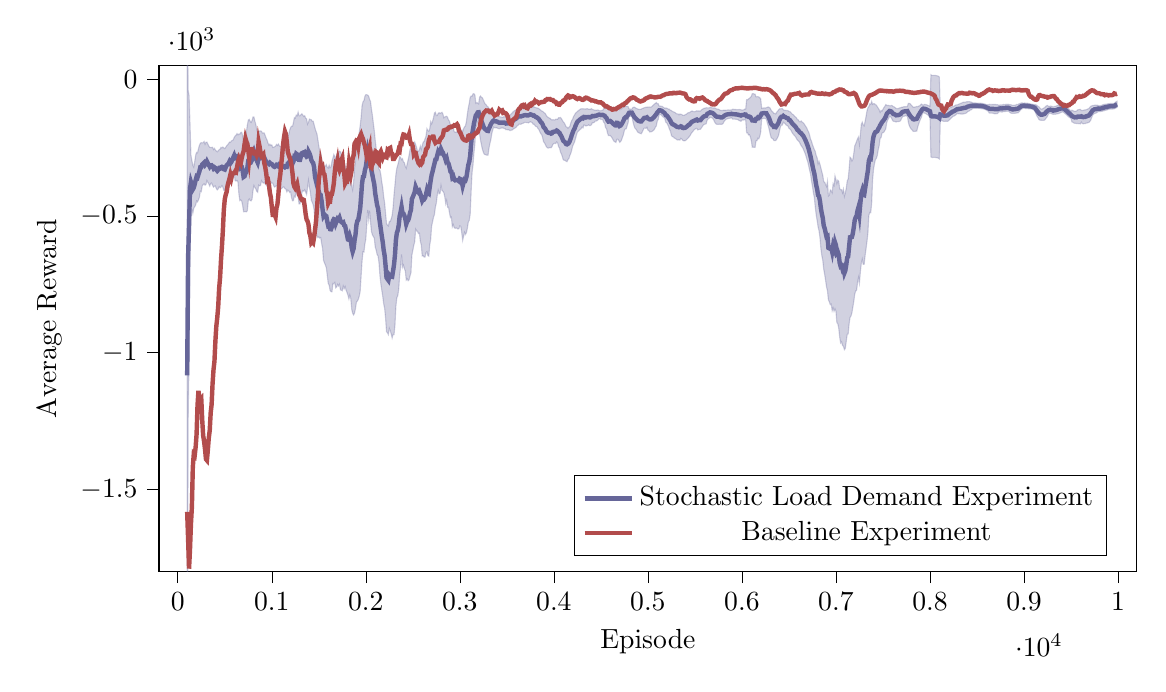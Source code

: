 % This file was created by tikzplotlib v0.9.1.
\begin{tikzpicture}

\definecolor{color0}{rgb}{1,0.498,0.055}
\definecolor{color1}{rgb}{0.122,0.467,0.706}

\begin{axis}[
compat=newest,
tick align=outside,
tick pos=left,
x grid style={white!69.02!black},
xmin=-200.00, xmax=10200.00,
xtick style={color=black},
y grid style={white!69.02!black},
ymin=-1800.00, ymax=50.00,
ytick style={color=black},
scaled y ticks=true,
scaled y ticks=base 10:-3,
width=14cm,
height=8cm,
xlabel=Episode,
ylabel=Average Reward,
%y label style={at={(-0.2,0.5)}}
legend pos=south east
]

\path [draw=blue!20!gray, fill=blue!20!gray, opacity=0.3]
(axis cs:100,-2567.056)
--(axis cs:100,400.759)
--(axis cs:110,-38.261)
--(axis cs:120,-58.266)
--(axis cs:130,-161.801)
--(axis cs:140,-276.56)
--(axis cs:150,-296.506)
--(axis cs:160,-313.334)
--(axis cs:170,-320.353)
--(axis cs:180,-300.758)
--(axis cs:190,-277.084)
--(axis cs:200,-266.656)
--(axis cs:210,-268.133)
--(axis cs:220,-253.008)
--(axis cs:230,-240.764)
--(axis cs:240,-233.183)
--(axis cs:250,-230.895)
--(axis cs:260,-231.916)
--(axis cs:270,-231.011)
--(axis cs:280,-226.79)
--(axis cs:290,-236.652)
--(axis cs:300,-229.174)
--(axis cs:310,-228.844)
--(axis cs:320,-236.346)
--(axis cs:330,-242.985)
--(axis cs:340,-248.433)
--(axis cs:350,-248.379)
--(axis cs:360,-248.739)
--(axis cs:370,-247.736)
--(axis cs:380,-255.877)
--(axis cs:390,-251.757)
--(axis cs:400,-257.71)
--(axis cs:410,-261.792)
--(axis cs:420,-264.373)
--(axis cs:430,-260.602)
--(axis cs:440,-256.63)
--(axis cs:450,-254.744)
--(axis cs:460,-247.914)
--(axis cs:470,-250.401)
--(axis cs:480,-246.966)
--(axis cs:490,-250.58)
--(axis cs:500,-253.005)
--(axis cs:510,-247.889)
--(axis cs:520,-242.372)
--(axis cs:530,-238.84)
--(axis cs:540,-234.359)
--(axis cs:550,-228.858)
--(axis cs:560,-230.186)
--(axis cs:570,-224.436)
--(axis cs:580,-223.172)
--(axis cs:590,-220.691)
--(axis cs:600,-211.693)
--(axis cs:610,-206.636)
--(axis cs:620,-203.6)
--(axis cs:630,-197.554)
--(axis cs:640,-202.195)
--(axis cs:650,-199.014)
--(axis cs:660,-199.688)
--(axis cs:670,-193.615)
--(axis cs:680,-192.89)
--(axis cs:690,-205.001)
--(axis cs:700,-228.5)
--(axis cs:710,-224.453)
--(axis cs:720,-202.932)
--(axis cs:730,-190.878)
--(axis cs:740,-166.103)
--(axis cs:750,-148.376)
--(axis cs:760,-145.624)
--(axis cs:770,-152.92)
--(axis cs:780,-157.065)
--(axis cs:790,-149.766)
--(axis cs:800,-137.125)
--(axis cs:810,-136.957)
--(axis cs:820,-152.181)
--(axis cs:830,-163.932)
--(axis cs:840,-182.978)
--(axis cs:850,-194.783)
--(axis cs:860,-189.206)
--(axis cs:870,-188.266)
--(axis cs:880,-188.185)
--(axis cs:890,-188.831)
--(axis cs:900,-195.791)
--(axis cs:910,-195.164)
--(axis cs:920,-195.683)
--(axis cs:930,-205.15)
--(axis cs:940,-214.288)
--(axis cs:950,-221.302)
--(axis cs:960,-232.916)
--(axis cs:970,-240.525)
--(axis cs:980,-236.407)
--(axis cs:990,-241.252)
--(axis cs:1000,-239.138)
--(axis cs:1010,-248.473)
--(axis cs:1020,-247.489)
--(axis cs:1030,-246.032)
--(axis cs:1040,-243.68)
--(axis cs:1050,-237.463)
--(axis cs:1060,-240.986)
--(axis cs:1070,-235.861)
--(axis cs:1080,-242.348)
--(axis cs:1090,-244.899)
--(axis cs:1100,-247.269)
--(axis cs:1110,-240.035)
--(axis cs:1120,-244.329)
--(axis cs:1130,-241.769)
--(axis cs:1140,-242.117)
--(axis cs:1150,-234.876)
--(axis cs:1160,-226.591)
--(axis cs:1170,-209.464)
--(axis cs:1180,-202.083)
--(axis cs:1190,-185.465)
--(axis cs:1200,-175.665)
--(axis cs:1210,-170.77)
--(axis cs:1220,-171.302)
--(axis cs:1230,-157.464)
--(axis cs:1240,-138.873)
--(axis cs:1250,-141.093)
--(axis cs:1260,-130.203)
--(axis cs:1270,-132.669)
--(axis cs:1280,-118.894)
--(axis cs:1290,-132.118)
--(axis cs:1300,-132.916)
--(axis cs:1310,-128.849)
--(axis cs:1320,-125.227)
--(axis cs:1330,-130.015)
--(axis cs:1340,-135.152)
--(axis cs:1350,-132.412)
--(axis cs:1360,-141.106)
--(axis cs:1370,-143.431)
--(axis cs:1380,-163.209)
--(axis cs:1390,-156.559)
--(axis cs:1400,-144.43)
--(axis cs:1410,-146.027)
--(axis cs:1420,-147.035)
--(axis cs:1430,-153.156)
--(axis cs:1440,-152.304)
--(axis cs:1450,-164.975)
--(axis cs:1460,-178.482)
--(axis cs:1470,-189.386)
--(axis cs:1480,-198.224)
--(axis cs:1490,-219.486)
--(axis cs:1500,-243.093)
--(axis cs:1510,-262.67)
--(axis cs:1520,-267.935)
--(axis cs:1530,-290.088)
--(axis cs:1540,-331.806)
--(axis cs:1550,-336.801)
--(axis cs:1560,-316.803)
--(axis cs:1570,-316.931)
--(axis cs:1580,-311.281)
--(axis cs:1590,-321.128)
--(axis cs:1600,-324.119)
--(axis cs:1610,-313.206)
--(axis cs:1620,-323.147)
--(axis cs:1630,-319.599)
--(axis cs:1640,-299.24)
--(axis cs:1650,-287.342)
--(axis cs:1660,-274.261)
--(axis cs:1670,-281.577)
--(axis cs:1680,-291.028)
--(axis cs:1690,-276.613)
--(axis cs:1700,-268.045)
--(axis cs:1710,-268.164)
--(axis cs:1720,-262.003)
--(axis cs:1730,-263.695)
--(axis cs:1740,-271.936)
--(axis cs:1750,-275.082)
--(axis cs:1760,-289.13)
--(axis cs:1770,-301.462)
--(axis cs:1780,-313.464)
--(axis cs:1790,-334.078)
--(axis cs:1800,-358.676)
--(axis cs:1810,-381.76)
--(axis cs:1820,-370.109)
--(axis cs:1830,-359.778)
--(axis cs:1840,-369.129)
--(axis cs:1850,-389.3)
--(axis cs:1860,-403.774)
--(axis cs:1870,-375.547)
--(axis cs:1880,-323.819)
--(axis cs:1890,-299.007)
--(axis cs:1900,-250.227)
--(axis cs:1910,-224.123)
--(axis cs:1920,-222.993)
--(axis cs:1930,-193.405)
--(axis cs:1940,-169.404)
--(axis cs:1950,-137.694)
--(axis cs:1960,-95.944)
--(axis cs:1970,-81.42)
--(axis cs:1980,-77.429)
--(axis cs:1990,-61.057)
--(axis cs:2000,-55.518)
--(axis cs:2010,-55.175)
--(axis cs:2020,-56.907)
--(axis cs:2030,-60.427)
--(axis cs:2040,-72.619)
--(axis cs:2050,-79.697)
--(axis cs:2060,-108.192)
--(axis cs:2070,-130.358)
--(axis cs:2080,-159.428)
--(axis cs:2090,-186.756)
--(axis cs:2100,-221.502)
--(axis cs:2110,-251.601)
--(axis cs:2120,-278.341)
--(axis cs:2130,-296.958)
--(axis cs:2140,-327.465)
--(axis cs:2150,-331.681)
--(axis cs:2160,-348.92)
--(axis cs:2170,-375.363)
--(axis cs:2180,-395.457)
--(axis cs:2190,-428.554)
--(axis cs:2200,-450.707)
--(axis cs:2210,-489.072)
--(axis cs:2220,-526.542)
--(axis cs:2230,-532.961)
--(axis cs:2240,-535.6)
--(axis cs:2250,-519.626)
--(axis cs:2260,-519.411)
--(axis cs:2270,-509.903)
--(axis cs:2280,-497.254)
--(axis cs:2290,-468.025)
--(axis cs:2300,-421.266)
--(axis cs:2310,-385.329)
--(axis cs:2320,-346.834)
--(axis cs:2330,-324.215)
--(axis cs:2340,-312.732)
--(axis cs:2350,-298.455)
--(axis cs:2360,-282.196)
--(axis cs:2370,-285.566)
--(axis cs:2380,-293.143)
--(axis cs:2390,-289.348)
--(axis cs:2400,-301.362)
--(axis cs:2410,-303.751)
--(axis cs:2420,-317.448)
--(axis cs:2430,-324.324)
--(axis cs:2440,-309.242)
--(axis cs:2450,-294.098)
--(axis cs:2460,-277.62)
--(axis cs:2470,-256.814)
--(axis cs:2480,-247.134)
--(axis cs:2490,-232.403)
--(axis cs:2500,-233.779)
--(axis cs:2510,-235.462)
--(axis cs:2520,-228.583)
--(axis cs:2530,-237.503)
--(axis cs:2540,-248.488)
--(axis cs:2550,-263.167)
--(axis cs:2560,-263.251)
--(axis cs:2570,-255.579)
--(axis cs:2580,-243.505)
--(axis cs:2590,-255.854)
--(axis cs:2600,-240.766)
--(axis cs:2610,-229.366)
--(axis cs:2620,-226.402)
--(axis cs:2630,-216.903)
--(axis cs:2640,-207.311)
--(axis cs:2650,-180.219)
--(axis cs:2660,-186.938)
--(axis cs:2670,-189.334)
--(axis cs:2680,-179.648)
--(axis cs:2690,-154.354)
--(axis cs:2700,-162.26)
--(axis cs:2710,-152.063)
--(axis cs:2720,-139.853)
--(axis cs:2730,-122.146)
--(axis cs:2740,-119.471)
--(axis cs:2750,-132.066)
--(axis cs:2760,-131.732)
--(axis cs:2770,-123.435)
--(axis cs:2780,-121.386)
--(axis cs:2790,-123.653)
--(axis cs:2800,-121.875)
--(axis cs:2810,-119.719)
--(axis cs:2820,-125.864)
--(axis cs:2830,-140.045)
--(axis cs:2840,-137.424)
--(axis cs:2850,-134.789)
--(axis cs:2860,-134.254)
--(axis cs:2870,-138.797)
--(axis cs:2880,-148.438)
--(axis cs:2890,-152.589)
--(axis cs:2900,-166.275)
--(axis cs:2910,-170.082)
--(axis cs:2920,-175.982)
--(axis cs:2930,-176.589)
--(axis cs:2940,-190.461)
--(axis cs:2950,-192.864)
--(axis cs:2960,-192.048)
--(axis cs:2970,-191.779)
--(axis cs:2980,-191.516)
--(axis cs:2990,-197.559)
--(axis cs:3000,-190.678)
--(axis cs:3010,-192.425)
--(axis cs:3020,-185.283)
--(axis cs:3030,-190.567)
--(axis cs:3040,-179.261)
--(axis cs:3050,-172.957)
--(axis cs:3060,-168.971)
--(axis cs:3070,-153.359)
--(axis cs:3080,-125.968)
--(axis cs:3090,-103.602)
--(axis cs:3100,-87.19)
--(axis cs:3110,-64.879)
--(axis cs:3120,-60.337)
--(axis cs:3130,-60.841)
--(axis cs:3140,-52.292)
--(axis cs:3150,-51.689)
--(axis cs:3160,-56.293)
--(axis cs:3170,-86.751)
--(axis cs:3180,-83.942)
--(axis cs:3190,-85.866)
--(axis cs:3200,-88.983)
--(axis cs:3210,-63.986)
--(axis cs:3220,-60.127)
--(axis cs:3230,-65.493)
--(axis cs:3240,-66.737)
--(axis cs:3250,-74.995)
--(axis cs:3260,-82.618)
--(axis cs:3270,-89.442)
--(axis cs:3280,-92.24)
--(axis cs:3290,-97.816)
--(axis cs:3300,-99.785)
--(axis cs:3310,-105.82)
--(axis cs:3320,-109.533)
--(axis cs:3330,-107.658)
--(axis cs:3340,-117.26)
--(axis cs:3350,-120.644)
--(axis cs:3360,-125.622)
--(axis cs:3370,-128.042)
--(axis cs:3380,-130.108)
--(axis cs:3390,-130.033)
--(axis cs:3400,-131.178)
--(axis cs:3410,-133.728)
--(axis cs:3420,-135.795)
--(axis cs:3430,-136.485)
--(axis cs:3440,-137.032)
--(axis cs:3450,-137.704)
--(axis cs:3460,-137.944)
--(axis cs:3470,-135.202)
--(axis cs:3480,-136.717)
--(axis cs:3490,-138.329)
--(axis cs:3500,-137.198)
--(axis cs:3510,-136.096)
--(axis cs:3520,-134.302)
--(axis cs:3530,-132.198)
--(axis cs:3540,-127.509)
--(axis cs:3550,-124.66)
--(axis cs:3560,-120.579)
--(axis cs:3570,-117.156)
--(axis cs:3580,-113.887)
--(axis cs:3590,-112.609)
--(axis cs:3600,-110.651)
--(axis cs:3610,-107.824)
--(axis cs:3620,-105.577)
--(axis cs:3630,-105.72)
--(axis cs:3640,-106.284)
--(axis cs:3650,-106.751)
--(axis cs:3660,-105.914)
--(axis cs:3670,-104.767)
--(axis cs:3680,-104.103)
--(axis cs:3690,-104.505)
--(axis cs:3700,-103.57)
--(axis cs:3710,-104.861)
--(axis cs:3720,-104.654)
--(axis cs:3730,-102.818)
--(axis cs:3740,-102.835)
--(axis cs:3750,-100.349)
--(axis cs:3760,-100.913)
--(axis cs:3770,-101.099)
--(axis cs:3780,-100.473)
--(axis cs:3790,-99.925)
--(axis cs:3800,-101.555)
--(axis cs:3810,-103.007)
--(axis cs:3820,-104.118)
--(axis cs:3830,-104.26)
--(axis cs:3840,-106.439)
--(axis cs:3850,-109.336)
--(axis cs:3860,-111.621)
--(axis cs:3870,-115.272)
--(axis cs:3880,-115.281)
--(axis cs:3890,-119.627)
--(axis cs:3900,-122.007)
--(axis cs:3910,-124.466)
--(axis cs:3920,-131.746)
--(axis cs:3930,-135.78)
--(axis cs:3940,-138.312)
--(axis cs:3950,-140.769)
--(axis cs:3960,-141.734)
--(axis cs:3970,-145.732)
--(axis cs:3980,-147.806)
--(axis cs:3990,-146.646)
--(axis cs:4000,-147.564)
--(axis cs:4010,-147.872)
--(axis cs:4020,-144.887)
--(axis cs:4030,-144.904)
--(axis cs:4040,-145.312)
--(axis cs:4050,-139.644)
--(axis cs:4060,-139.851)
--(axis cs:4070,-138.619)
--(axis cs:4080,-142.823)
--(axis cs:4090,-148.734)
--(axis cs:4100,-155.063)
--(axis cs:4110,-158.292)
--(axis cs:4120,-165.274)
--(axis cs:4130,-172.588)
--(axis cs:4140,-173.828)
--(axis cs:4150,-178.195)
--(axis cs:4160,-174.389)
--(axis cs:4170,-171.338)
--(axis cs:4180,-159.191)
--(axis cs:4190,-149.652)
--(axis cs:4200,-145.089)
--(axis cs:4210,-134.897)
--(axis cs:4220,-130.002)
--(axis cs:4230,-123.189)
--(axis cs:4240,-120.348)
--(axis cs:4250,-117.171)
--(axis cs:4260,-113.954)
--(axis cs:4270,-111.405)
--(axis cs:4280,-108.347)
--(axis cs:4290,-106.834)
--(axis cs:4300,-107.194)
--(axis cs:4310,-106.729)
--(axis cs:4320,-107.64)
--(axis cs:4330,-107.215)
--(axis cs:4340,-107.97)
--(axis cs:4350,-106.445)
--(axis cs:4360,-106.832)
--(axis cs:4370,-108.797)
--(axis cs:4380,-108.686)
--(axis cs:4390,-108.439)
--(axis cs:4400,-106.219)
--(axis cs:4410,-109.359)
--(axis cs:4420,-110.273)
--(axis cs:4430,-111.661)
--(axis cs:4440,-112.373)
--(axis cs:4450,-112.509)
--(axis cs:4460,-111.828)
--(axis cs:4470,-111.272)
--(axis cs:4480,-113.884)
--(axis cs:4490,-114.185)
--(axis cs:4500,-114.205)
--(axis cs:4510,-113.109)
--(axis cs:4520,-112.578)
--(axis cs:4530,-105.672)
--(axis cs:4540,-104.298)
--(axis cs:4550,-99.007)
--(axis cs:4560,-101.874)
--(axis cs:4570,-102.774)
--(axis cs:4580,-102.57)
--(axis cs:4590,-101.707)
--(axis cs:4600,-99.241)
--(axis cs:4610,-100.119)
--(axis cs:4620,-101.44)
--(axis cs:4630,-102.94)
--(axis cs:4640,-102.449)
--(axis cs:4650,-106.705)
--(axis cs:4660,-105.026)
--(axis cs:4670,-98.07)
--(axis cs:4680,-99.589)
--(axis cs:4690,-103.021)
--(axis cs:4700,-110.25)
--(axis cs:4710,-109.742)
--(axis cs:4720,-105.412)
--(axis cs:4730,-103.76)
--(axis cs:4740,-100.771)
--(axis cs:4750,-97.335)
--(axis cs:4760,-96.762)
--(axis cs:4770,-97.158)
--(axis cs:4780,-98.09)
--(axis cs:4790,-98.952)
--(axis cs:4800,-107.699)
--(axis cs:4810,-107.775)
--(axis cs:4820,-108.458)
--(axis cs:4830,-108.009)
--(axis cs:4840,-102.425)
--(axis cs:4850,-101.069)
--(axis cs:4860,-101.497)
--(axis cs:4870,-103.973)
--(axis cs:4880,-106.142)
--(axis cs:4890,-107.682)
--(axis cs:4900,-108.302)
--(axis cs:4910,-109.045)
--(axis cs:4920,-109.251)
--(axis cs:4930,-108.258)
--(axis cs:4940,-105.701)
--(axis cs:4950,-105.384)
--(axis cs:4960,-102.855)
--(axis cs:4970,-102.766)
--(axis cs:4980,-101.039)
--(axis cs:4990,-101.659)
--(axis cs:5000,-100.299)
--(axis cs:5010,-100.916)
--(axis cs:5020,-100.452)
--(axis cs:5030,-100.808)
--(axis cs:5040,-99.679)
--(axis cs:5050,-95.558)
--(axis cs:5060,-92.965)
--(axis cs:5070,-89.279)
--(axis cs:5080,-86.944)
--(axis cs:5090,-83.929)
--(axis cs:5100,-88.346)
--(axis cs:5110,-88.553)
--(axis cs:5120,-97.18)
--(axis cs:5130,-96.761)
--(axis cs:5140,-98.065)
--(axis cs:5150,-97.758)
--(axis cs:5160,-100.315)
--(axis cs:5170,-102.095)
--(axis cs:5180,-105.241)
--(axis cs:5190,-103.749)
--(axis cs:5200,-104.711)
--(axis cs:5210,-106.182)
--(axis cs:5220,-108.805)
--(axis cs:5230,-108.752)
--(axis cs:5240,-112.724)
--(axis cs:5250,-113.155)
--(axis cs:5260,-116.605)
--(axis cs:5270,-117.955)
--(axis cs:5280,-119.378)
--(axis cs:5290,-120.838)
--(axis cs:5300,-124.269)
--(axis cs:5310,-125.599)
--(axis cs:5320,-125.815)
--(axis cs:5330,-129.112)
--(axis cs:5340,-125.922)
--(axis cs:5350,-126.992)
--(axis cs:5360,-127.472)
--(axis cs:5370,-130.925)
--(axis cs:5380,-130.925)
--(axis cs:5390,-130.103)
--(axis cs:5400,-127.924)
--(axis cs:5410,-126.326)
--(axis cs:5420,-123.646)
--(axis cs:5430,-120.925)
--(axis cs:5440,-121.385)
--(axis cs:5450,-118.688)
--(axis cs:5460,-116.376)
--(axis cs:5470,-115.071)
--(axis cs:5480,-116.79)
--(axis cs:5490,-117.401)
--(axis cs:5500,-117.658)
--(axis cs:5510,-115.955)
--(axis cs:5520,-114.325)
--(axis cs:5530,-115.189)
--(axis cs:5540,-114.947)
--(axis cs:5550,-115.093)
--(axis cs:5560,-115.188)
--(axis cs:5570,-111.029)
--(axis cs:5580,-108.523)
--(axis cs:5590,-106.891)
--(axis cs:5600,-104.485)
--(axis cs:5610,-104.641)
--(axis cs:5620,-103.126)
--(axis cs:5630,-103.815)
--(axis cs:5640,-103.424)
--(axis cs:5650,-103.783)
--(axis cs:5660,-102.121)
--(axis cs:5670,-102.015)
--(axis cs:5680,-103.396)
--(axis cs:5690,-103.531)
--(axis cs:5700,-104.223)
--(axis cs:5710,-103.626)
--(axis cs:5720,-105.699)
--(axis cs:5730,-107.625)
--(axis cs:5740,-107.975)
--(axis cs:5750,-108.357)
--(axis cs:5760,-110.129)
--(axis cs:5770,-112.644)
--(axis cs:5780,-112.94)
--(axis cs:5790,-113.59)
--(axis cs:5800,-112.223)
--(axis cs:5810,-112.172)
--(axis cs:5820,-112.215)
--(axis cs:5830,-112.12)
--(axis cs:5840,-111.652)
--(axis cs:5850,-111.331)
--(axis cs:5860,-111.109)
--(axis cs:5870,-111.689)
--(axis cs:5880,-111.46)
--(axis cs:5890,-111.214)
--(axis cs:5900,-108.642)
--(axis cs:5910,-108.758)
--(axis cs:5920,-109.37)
--(axis cs:5930,-109.392)
--(axis cs:5940,-109.754)
--(axis cs:5950,-109.948)
--(axis cs:5960,-110.073)
--(axis cs:5970,-109.413)
--(axis cs:5980,-110.124)
--(axis cs:5990,-110.494)
--(axis cs:6000,-111.963)
--(axis cs:6010,-111.274)
--(axis cs:6020,-110.491)
--(axis cs:6030,-107.941)
--(axis cs:6040,-108.342)
--(axis cs:6050,-73.514)
--(axis cs:6060,-73.902)
--(axis cs:6070,-70.383)
--(axis cs:6080,-69.274)
--(axis cs:6090,-64.737)
--(axis cs:6100,-62.071)
--(axis cs:6110,-51.292)
--(axis cs:6120,-51.26)
--(axis cs:6130,-52.916)
--(axis cs:6140,-53.29)
--(axis cs:6150,-63.296)
--(axis cs:6160,-62.671)
--(axis cs:6170,-62.462)
--(axis cs:6180,-63.741)
--(axis cs:6190,-66.443)
--(axis cs:6200,-70.85)
--(axis cs:6210,-104.984)
--(axis cs:6220,-104.344)
--(axis cs:6230,-104.073)
--(axis cs:6240,-103.578)
--(axis cs:6250,-104.422)
--(axis cs:6260,-102.877)
--(axis cs:6270,-101.49)
--(axis cs:6280,-100.11)
--(axis cs:6290,-101.873)
--(axis cs:6300,-104.314)
--(axis cs:6310,-111.374)
--(axis cs:6320,-116.246)
--(axis cs:6330,-118.87)
--(axis cs:6340,-124.253)
--(axis cs:6350,-123.73)
--(axis cs:6360,-125.775)
--(axis cs:6370,-119.355)
--(axis cs:6380,-115.907)
--(axis cs:6390,-110.894)
--(axis cs:6400,-106.953)
--(axis cs:6410,-107.332)
--(axis cs:6420,-106.275)
--(axis cs:6430,-106.122)
--(axis cs:6440,-110.107)
--(axis cs:6450,-112.788)
--(axis cs:6460,-112.242)
--(axis cs:6470,-113.249)
--(axis cs:6480,-113.233)
--(axis cs:6490,-113.52)
--(axis cs:6500,-116.862)
--(axis cs:6510,-116.966)
--(axis cs:6520,-120.444)
--(axis cs:6530,-125.004)
--(axis cs:6540,-127.434)
--(axis cs:6550,-129.587)
--(axis cs:6560,-134.397)
--(axis cs:6570,-136.742)
--(axis cs:6580,-140.226)
--(axis cs:6590,-146.76)
--(axis cs:6600,-147.511)
--(axis cs:6610,-153.581)
--(axis cs:6620,-154.58)
--(axis cs:6630,-151.304)
--(axis cs:6640,-155.851)
--(axis cs:6650,-157.853)
--(axis cs:6660,-161.184)
--(axis cs:6670,-166.862)
--(axis cs:6680,-172.103)
--(axis cs:6690,-177.107)
--(axis cs:6700,-185.958)
--(axis cs:6710,-191.806)
--(axis cs:6720,-202.94)
--(axis cs:6730,-218.052)
--(axis cs:6740,-225.332)
--(axis cs:6750,-237.349)
--(axis cs:6760,-247.029)
--(axis cs:6770,-255.781)
--(axis cs:6780,-263.091)
--(axis cs:6790,-278.017)
--(axis cs:6800,-286.074)
--(axis cs:6810,-308.589)
--(axis cs:6820,-299.045)
--(axis cs:6830,-310.065)
--(axis cs:6840,-323.249)
--(axis cs:6850,-337.45)
--(axis cs:6860,-350.274)
--(axis cs:6870,-374.015)
--(axis cs:6880,-375.269)
--(axis cs:6890,-384.069)
--(axis cs:6900,-391.507)
--(axis cs:6910,-373.029)
--(axis cs:6920,-425.784)
--(axis cs:6930,-422.265)
--(axis cs:6940,-404.246)
--(axis cs:6950,-407.961)
--(axis cs:6960,-414.281)
--(axis cs:6970,-381.123)
--(axis cs:6980,-387.58)
--(axis cs:6990,-352.792)
--(axis cs:7000,-365.574)
--(axis cs:7010,-380.273)
--(axis cs:7020,-368.379)
--(axis cs:7030,-372.599)
--(axis cs:7040,-399.383)
--(axis cs:7050,-403.137)
--(axis cs:7060,-403.335)
--(axis cs:7070,-414.608)
--(axis cs:7080,-401.189)
--(axis cs:7090,-427.241)
--(axis cs:7100,-414.387)
--(axis cs:7110,-397.782)
--(axis cs:7120,-370.818)
--(axis cs:7130,-364.252)
--(axis cs:7140,-328.215)
--(axis cs:7150,-284.144)
--(axis cs:7160,-287.783)
--(axis cs:7170,-298.085)
--(axis cs:7180,-292.1)
--(axis cs:7190,-269.847)
--(axis cs:7200,-243.016)
--(axis cs:7210,-234.951)
--(axis cs:7220,-225.835)
--(axis cs:7230,-216.236)
--(axis cs:7240,-210.039)
--(axis cs:7250,-236.727)
--(axis cs:7260,-199.82)
--(axis cs:7270,-163.898)
--(axis cs:7280,-155.808)
--(axis cs:7290,-166.546)
--(axis cs:7300,-169.6)
--(axis cs:7310,-153.429)
--(axis cs:7320,-135.483)
--(axis cs:7330,-114.95)
--(axis cs:7340,-103.288)
--(axis cs:7350,-98.775)
--(axis cs:7360,-88.858)
--(axis cs:7370,-91.251)
--(axis cs:7380,-79.793)
--(axis cs:7390,-90.808)
--(axis cs:7400,-87.991)
--(axis cs:7410,-88.548)
--(axis cs:7420,-91.934)
--(axis cs:7430,-93.285)
--(axis cs:7440,-99.648)
--(axis cs:7450,-104.574)
--(axis cs:7460,-109.952)
--(axis cs:7470,-119.797)
--(axis cs:7480,-112.804)
--(axis cs:7490,-115.63)
--(axis cs:7500,-109.022)
--(axis cs:7510,-102.731)
--(axis cs:7520,-97.913)
--(axis cs:7530,-91.492)
--(axis cs:7540,-93.808)
--(axis cs:7550,-95.071)
--(axis cs:7560,-94.286)
--(axis cs:7570,-95.848)
--(axis cs:7580,-96.278)
--(axis cs:7590,-94.539)
--(axis cs:7600,-95.917)
--(axis cs:7610,-99.035)
--(axis cs:7620,-99.952)
--(axis cs:7630,-102.872)
--(axis cs:7640,-106.101)
--(axis cs:7650,-105.857)
--(axis cs:7660,-106.68)
--(axis cs:7670,-105.069)
--(axis cs:7680,-103.342)
--(axis cs:7690,-103.007)
--(axis cs:7700,-101.188)
--(axis cs:7710,-101.192)
--(axis cs:7720,-99.637)
--(axis cs:7730,-99.354)
--(axis cs:7740,-99.32)
--(axis cs:7750,-98.769)
--(axis cs:7760,-98.616)
--(axis cs:7770,-86.886)
--(axis cs:7780,-86.93)
--(axis cs:7790,-88.437)
--(axis cs:7800,-93.335)
--(axis cs:7810,-96.625)
--(axis cs:7820,-100.666)
--(axis cs:7830,-101.813)
--(axis cs:7840,-100.345)
--(axis cs:7850,-99.994)
--(axis cs:7860,-98.335)
--(axis cs:7870,-99.424)
--(axis cs:7880,-96.979)
--(axis cs:7890,-96.198)
--(axis cs:7900,-92.136)
--(axis cs:7910,-89.491)
--(axis cs:7920,-92.664)
--(axis cs:7930,-93.454)
--(axis cs:7940,-90.994)
--(axis cs:7950,-91.277)
--(axis cs:7960,-91.832)
--(axis cs:7970,-93.146)
--(axis cs:7980,-94.902)
--(axis cs:7990,-95.738)
--(axis cs:8000,-98.593)
--(axis cs:8010,17.86)
--(axis cs:8020,15.607)
--(axis cs:8030,15.142)
--(axis cs:8040,15.391)
--(axis cs:8050,15.446)
--(axis cs:8060,14.968)
--(axis cs:8070,14.225)
--(axis cs:8080,13.561)
--(axis cs:8090,11.998)
--(axis cs:8100,9.107)
--(axis cs:8110,-108.107)
--(axis cs:8120,-107.078)
--(axis cs:8130,-108.342)
--(axis cs:8140,-110.755)
--(axis cs:8150,-111.313)
--(axis cs:8160,-112.163)
--(axis cs:8170,-111.243)
--(axis cs:8180,-110.391)
--(axis cs:8190,-108.768)
--(axis cs:8200,-105.02)
--(axis cs:8210,-102.763)
--(axis cs:8220,-101.928)
--(axis cs:8230,-101.124)
--(axis cs:8240,-98.426)
--(axis cs:8250,-98.852)
--(axis cs:8260,-96.481)
--(axis cs:8270,-94.043)
--(axis cs:8280,-92.58)
--(axis cs:8290,-92.775)
--(axis cs:8300,-90.943)
--(axis cs:8310,-89.556)
--(axis cs:8320,-88.356)
--(axis cs:8330,-86.525)
--(axis cs:8340,-85.216)
--(axis cs:8350,-83.306)
--(axis cs:8360,-82.664)
--(axis cs:8370,-82.51)
--(axis cs:8380,-82.337)
--(axis cs:8390,-81.128)
--(axis cs:8400,-81.056)
--(axis cs:8410,-80.884)
--(axis cs:8420,-80.816)
--(axis cs:8430,-81.912)
--(axis cs:8440,-82.455)
--(axis cs:8450,-84.409)
--(axis cs:8460,-85.429)
--(axis cs:8470,-85.562)
--(axis cs:8480,-85.599)
--(axis cs:8490,-85.859)
--(axis cs:8500,-86.11)
--(axis cs:8510,-86.639)
--(axis cs:8520,-86.462)
--(axis cs:8530,-86.404)
--(axis cs:8540,-86.563)
--(axis cs:8550,-86.973)
--(axis cs:8560,-87.36)
--(axis cs:8570,-88.586)
--(axis cs:8580,-89.021)
--(axis cs:8590,-90.258)
--(axis cs:8600,-92.036)
--(axis cs:8610,-91.658)
--(axis cs:8620,-92.558)
--(axis cs:8630,-90.51)
--(axis cs:8640,-91.498)
--(axis cs:8650,-91.329)
--(axis cs:8660,-91.289)
--(axis cs:8670,-91.141)
--(axis cs:8680,-91.241)
--(axis cs:8690,-91.264)
--(axis cs:8700,-91.168)
--(axis cs:8710,-92.076)
--(axis cs:8720,-91.663)
--(axis cs:8730,-94.584)
--(axis cs:8740,-93.362)
--(axis cs:8750,-92.748)
--(axis cs:8760,-92.941)
--(axis cs:8770,-92.736)
--(axis cs:8780,-91.165)
--(axis cs:8790,-91.637)
--(axis cs:8800,-91.336)
--(axis cs:8810,-90.396)
--(axis cs:8820,-90.899)
--(axis cs:8830,-90.305)
--(axis cs:8840,-90.978)
--(axis cs:8850,-91.98)
--(axis cs:8860,-92.193)
--(axis cs:8870,-93.012)
--(axis cs:8880,-95.008)
--(axis cs:8890,-94.081)
--(axis cs:8900,-93.634)
--(axis cs:8910,-93.294)
--(axis cs:8920,-91.174)
--(axis cs:8930,-91.815)
--(axis cs:8940,-90.24)
--(axis cs:8950,-88.172)
--(axis cs:8960,-87.472)
--(axis cs:8970,-85.763)
--(axis cs:8980,-85.488)
--(axis cs:8990,-86.038)
--(axis cs:9000,-85.97)
--(axis cs:9010,-85.846)
--(axis cs:9020,-86.491)
--(axis cs:9030,-86.015)
--(axis cs:9040,-86.627)
--(axis cs:9050,-88.075)
--(axis cs:9060,-88.233)
--(axis cs:9070,-89.373)
--(axis cs:9080,-89.843)
--(axis cs:9090,-90.489)
--(axis cs:9100,-91.366)
--(axis cs:9110,-92.103)
--(axis cs:9120,-92.046)
--(axis cs:9130,-92.718)
--(axis cs:9140,-95.0)
--(axis cs:9150,-98.051)
--(axis cs:9160,-99.768)
--(axis cs:9170,-104.528)
--(axis cs:9180,-107.678)
--(axis cs:9190,-108.295)
--(axis cs:9200,-106.689)
--(axis cs:9210,-104.405)
--(axis cs:9220,-102.671)
--(axis cs:9230,-98.794)
--(axis cs:9240,-95.824)
--(axis cs:9250,-94.567)
--(axis cs:9260,-98.056)
--(axis cs:9270,-98.215)
--(axis cs:9280,-96.862)
--(axis cs:9290,-97.448)
--(axis cs:9300,-98.423)
--(axis cs:9310,-100.323)
--(axis cs:9320,-98.767)
--(axis cs:9330,-98.072)
--(axis cs:9340,-97.454)
--(axis cs:9350,-95.831)
--(axis cs:9360,-94.148)
--(axis cs:9370,-92.029)
--(axis cs:9380,-92.489)
--(axis cs:9390,-91.772)
--(axis cs:9400,-91.592)
--(axis cs:9410,-91.887)
--(axis cs:9420,-92.692)
--(axis cs:9430,-94.339)
--(axis cs:9440,-96.405)
--(axis cs:9450,-98.594)
--(axis cs:9460,-101.442)
--(axis cs:9470,-105.68)
--(axis cs:9480,-108.568)
--(axis cs:9490,-112.448)
--(axis cs:9500,-116.1)
--(axis cs:9510,-111.863)
--(axis cs:9520,-113.804)
--(axis cs:9530,-115.439)
--(axis cs:9540,-116.42)
--(axis cs:9550,-115.553)
--(axis cs:9560,-114.997)
--(axis cs:9570,-110.838)
--(axis cs:9580,-110.246)
--(axis cs:9590,-109.121)
--(axis cs:9600,-108.962)
--(axis cs:9610,-113.232)
--(axis cs:9620,-113.169)
--(axis cs:9630,-112.952)
--(axis cs:9640,-111.251)
--(axis cs:9650,-111.582)
--(axis cs:9660,-110.054)
--(axis cs:9670,-109.271)
--(axis cs:9680,-107.222)
--(axis cs:9690,-106.279)
--(axis cs:9700,-101.618)
--(axis cs:9710,-97.796)
--(axis cs:9720,-96.358)
--(axis cs:9730,-94.919)
--(axis cs:9740,-94.852)
--(axis cs:9750,-93.761)
--(axis cs:9760,-93.321)
--(axis cs:9770,-94.333)
--(axis cs:9780,-93.77)
--(axis cs:9790,-94.558)
--(axis cs:9800,-95.978)
--(axis cs:9810,-95.866)
--(axis cs:9820,-94.78)
--(axis cs:9830,-93.847)
--(axis cs:9840,-91.984)
--(axis cs:9850,-90.958)
--(axis cs:9860,-90.509)
--(axis cs:9870,-90.241)
--(axis cs:9880,-89.881)
--(axis cs:9890,-88.791)
--(axis cs:9900,-88.123)
--(axis cs:9910,-87.877)
--(axis cs:9920,-87.24)
--(axis cs:9930,-87.217)
--(axis cs:9940,-87.528)
--(axis cs:9950,-87.273)
--(axis cs:9960,-86.861)
--(axis cs:9970,-83.787)
--(axis cs:9980,-81.251)
--(axis cs:9990,-79.408)
--(axis cs:9990,-102.169)
--(axis cs:9990,-102.169)
--(axis cs:9980,-103.636)
--(axis cs:9970,-105.17)
--(axis cs:9960,-107.0)
--(axis cs:9950,-107.565)
--(axis cs:9940,-108.044)
--(axis cs:9930,-108.148)
--(axis cs:9920,-107.948)
--(axis cs:9910,-108.393)
--(axis cs:9900,-108.852)
--(axis cs:9890,-109.986)
--(axis cs:9880,-111.849)
--(axis cs:9870,-112.103)
--(axis cs:9860,-112.902)
--(axis cs:9850,-114.423)
--(axis cs:9840,-114.762)
--(axis cs:9830,-116.371)
--(axis cs:9820,-116.624)
--(axis cs:9810,-116.834)
--(axis cs:9800,-117.482)
--(axis cs:9790,-117.153)
--(axis cs:9780,-119.84)
--(axis cs:9770,-121.96)
--(axis cs:9760,-123.152)
--(axis cs:9750,-123.849)
--(axis cs:9740,-127.062)
--(axis cs:9730,-130.265)
--(axis cs:9720,-139.572)
--(axis cs:9710,-148.64)
--(axis cs:9700,-153.384)
--(axis cs:9690,-157.008)
--(axis cs:9680,-157.55)
--(axis cs:9670,-159.458)
--(axis cs:9660,-159.438)
--(axis cs:9650,-161.512)
--(axis cs:9640,-161.247)
--(axis cs:9630,-161.9)
--(axis cs:9620,-160.761)
--(axis cs:9610,-155.761)
--(axis cs:9600,-162.268)
--(axis cs:9590,-161.217)
--(axis cs:9580,-161.568)
--(axis cs:9570,-160.525)
--(axis cs:9560,-161.314)
--(axis cs:9550,-159.99)
--(axis cs:9540,-160.238)
--(axis cs:9530,-158.776)
--(axis cs:9520,-155.977)
--(axis cs:9510,-155.089)
--(axis cs:9500,-142.385)
--(axis cs:9490,-139.944)
--(axis cs:9480,-137.591)
--(axis cs:9470,-135.369)
--(axis cs:9460,-131.49)
--(axis cs:9450,-128.616)
--(axis cs:9440,-125.479)
--(axis cs:9430,-122.257)
--(axis cs:9420,-119.846)
--(axis cs:9410,-118.107)
--(axis cs:9400,-119.581)
--(axis cs:9390,-120.599)
--(axis cs:9380,-122.763)
--(axis cs:9370,-123.842)
--(axis cs:9360,-125.339)
--(axis cs:9350,-125.601)
--(axis cs:9340,-126.539)
--(axis cs:9330,-127.191)
--(axis cs:9320,-126.269)
--(axis cs:9310,-127.404)
--(axis cs:9300,-125.812)
--(axis cs:9290,-124.934)
--(axis cs:9280,-123.358)
--(axis cs:9270,-123.321)
--(axis cs:9260,-126.341)
--(axis cs:9250,-134.78)
--(axis cs:9240,-139.034)
--(axis cs:9230,-143.869)
--(axis cs:9220,-148.14)
--(axis cs:9210,-149.467)
--(axis cs:9200,-149.26)
--(axis cs:9190,-149.088)
--(axis cs:9180,-149.008)
--(axis cs:9170,-148.544)
--(axis cs:9160,-146.644)
--(axis cs:9150,-139.908)
--(axis cs:9140,-134.941)
--(axis cs:9130,-127.521)
--(axis cs:9120,-118.366)
--(axis cs:9110,-112.047)
--(axis cs:9100,-110.593)
--(axis cs:9090,-108.778)
--(axis cs:9080,-107.724)
--(axis cs:9070,-107.435)
--(axis cs:9060,-106.658)
--(axis cs:9050,-106.849)
--(axis cs:9040,-106.351)
--(axis cs:9030,-105.792)
--(axis cs:9020,-106.471)
--(axis cs:9010,-105.66)
--(axis cs:9000,-104.443)
--(axis cs:8990,-105.207)
--(axis cs:8980,-106.969)
--(axis cs:8970,-109.42)
--(axis cs:8960,-113.105)
--(axis cs:8950,-117.253)
--(axis cs:8940,-121.129)
--(axis cs:8930,-122.029)
--(axis cs:8920,-122.409)
--(axis cs:8910,-123.107)
--(axis cs:8900,-123.676)
--(axis cs:8890,-123.699)
--(axis cs:8880,-124.007)
--(axis cs:8870,-123.758)
--(axis cs:8860,-122.606)
--(axis cs:8850,-120.433)
--(axis cs:8840,-116.424)
--(axis cs:8830,-115.536)
--(axis cs:8820,-116.248)
--(axis cs:8810,-115.596)
--(axis cs:8800,-117.234)
--(axis cs:8790,-117.005)
--(axis cs:8780,-117.259)
--(axis cs:8770,-118.722)
--(axis cs:8760,-118.686)
--(axis cs:8750,-118.038)
--(axis cs:8740,-118.375)
--(axis cs:8730,-118.841)
--(axis cs:8720,-124.381)
--(axis cs:8710,-124.943)
--(axis cs:8700,-124.847)
--(axis cs:8690,-125.346)
--(axis cs:8680,-124.416)
--(axis cs:8670,-123.2)
--(axis cs:8660,-122.99)
--(axis cs:8650,-122.908)
--(axis cs:8640,-122.866)
--(axis cs:8630,-122.532)
--(axis cs:8620,-115.581)
--(axis cs:8610,-114.439)
--(axis cs:8600,-111.727)
--(axis cs:8590,-109.76)
--(axis cs:8580,-108.958)
--(axis cs:8570,-107.749)
--(axis cs:8560,-107.079)
--(axis cs:8550,-106.747)
--(axis cs:8540,-106.122)
--(axis cs:8530,-105.657)
--(axis cs:8520,-105.667)
--(axis cs:8510,-105.035)
--(axis cs:8500,-104.953)
--(axis cs:8490,-105.162)
--(axis cs:8480,-105.478)
--(axis cs:8470,-105.184)
--(axis cs:8460,-105.823)
--(axis cs:8450,-106.582)
--(axis cs:8440,-110.915)
--(axis cs:8430,-111.213)
--(axis cs:8420,-114.643)
--(axis cs:8410,-116.236)
--(axis cs:8400,-117.318)
--(axis cs:8390,-121.882)
--(axis cs:8380,-123.395)
--(axis cs:8370,-124.898)
--(axis cs:8360,-124.987)
--(axis cs:8350,-126.319)
--(axis cs:8340,-125.692)
--(axis cs:8330,-126.511)
--(axis cs:8320,-125.144)
--(axis cs:8310,-124.953)
--(axis cs:8300,-125.671)
--(axis cs:8290,-123.178)
--(axis cs:8280,-127.93)
--(axis cs:8270,-130.556)
--(axis cs:8260,-133.051)
--(axis cs:8250,-134.054)
--(axis cs:8240,-136.197)
--(axis cs:8230,-139.649)
--(axis cs:8220,-142.688)
--(axis cs:8210,-146.534)
--(axis cs:8200,-149.494)
--(axis cs:8190,-152.78)
--(axis cs:8180,-152.734)
--(axis cs:8170,-152.449)
--(axis cs:8160,-152.852)
--(axis cs:8150,-153.024)
--(axis cs:8140,-152.25)
--(axis cs:8130,-151.149)
--(axis cs:8120,-149.388)
--(axis cs:8110,-147.136)
--(axis cs:8100,-290.737)
--(axis cs:8090,-288.096)
--(axis cs:8080,-286.594)
--(axis cs:8070,-285.969)
--(axis cs:8060,-285.241)
--(axis cs:8050,-284.802)
--(axis cs:8040,-284.819)
--(axis cs:8030,-285.269)
--(axis cs:8020,-284.911)
--(axis cs:8010,-283.085)
--(axis cs:8000,-132.895)
--(axis cs:7990,-131.759)
--(axis cs:7980,-130.088)
--(axis cs:7970,-128.13)
--(axis cs:7960,-125.56)
--(axis cs:7950,-123.649)
--(axis cs:7940,-122.729)
--(axis cs:7930,-119.329)
--(axis cs:7920,-124.68)
--(axis cs:7910,-137.299)
--(axis cs:7900,-144.666)
--(axis cs:7890,-152.566)
--(axis cs:7880,-162.669)
--(axis cs:7870,-173.846)
--(axis cs:7860,-188.571)
--(axis cs:7850,-189.115)
--(axis cs:7840,-189.465)
--(axis cs:7830,-189.942)
--(axis cs:7820,-188.955)
--(axis cs:7810,-184.239)
--(axis cs:7800,-181.172)
--(axis cs:7790,-176.102)
--(axis cs:7780,-168.419)
--(axis cs:7770,-156.625)
--(axis cs:7760,-132.169)
--(axis cs:7750,-133.485)
--(axis cs:7740,-132.45)
--(axis cs:7730,-133.908)
--(axis cs:7720,-134.583)
--(axis cs:7710,-135.591)
--(axis cs:7700,-140.845)
--(axis cs:7690,-148.641)
--(axis cs:7680,-152.538)
--(axis cs:7670,-153.412)
--(axis cs:7660,-153.914)
--(axis cs:7650,-153.765)
--(axis cs:7640,-155.405)
--(axis cs:7630,-154.203)
--(axis cs:7620,-152.95)
--(axis cs:7610,-152.621)
--(axis cs:7600,-147.94)
--(axis cs:7590,-140.25)
--(axis cs:7580,-135.162)
--(axis cs:7570,-134.202)
--(axis cs:7560,-142.876)
--(axis cs:7550,-147.618)
--(axis cs:7540,-158.29)
--(axis cs:7530,-180.199)
--(axis cs:7520,-186.615)
--(axis cs:7510,-192.55)
--(axis cs:7500,-194.573)
--(axis cs:7490,-196.255)
--(axis cs:7480,-212.586)
--(axis cs:7470,-214.981)
--(axis cs:7460,-241.764)
--(axis cs:7450,-256.846)
--(axis cs:7440,-277.508)
--(axis cs:7430,-288.628)
--(axis cs:7420,-292.377)
--(axis cs:7410,-307.804)
--(axis cs:7400,-328.275)
--(axis cs:7390,-367.075)
--(axis cs:7380,-453.586)
--(axis cs:7370,-487.412)
--(axis cs:7360,-486.142)
--(axis cs:7350,-496.901)
--(axis cs:7340,-562.988)
--(axis cs:7330,-593.199)
--(axis cs:7320,-620.047)
--(axis cs:7310,-645.065)
--(axis cs:7300,-676.033)
--(axis cs:7290,-676.384)
--(axis cs:7280,-657.522)
--(axis cs:7270,-672.12)
--(axis cs:7260,-703.646)
--(axis cs:7250,-744.912)
--(axis cs:7240,-724.268)
--(axis cs:7230,-742.254)
--(axis cs:7220,-771.467)
--(axis cs:7210,-773.828)
--(axis cs:7200,-785.659)
--(axis cs:7190,-812.183)
--(axis cs:7180,-832.913)
--(axis cs:7170,-854.022)
--(axis cs:7160,-865.59)
--(axis cs:7150,-870.589)
--(axis cs:7140,-894.922)
--(axis cs:7130,-931.201)
--(axis cs:7120,-932.755)
--(axis cs:7110,-957.573)
--(axis cs:7100,-983.882)
--(axis cs:7090,-988.648)
--(axis cs:7080,-976.372)
--(axis cs:7070,-973.501)
--(axis cs:7060,-959.945)
--(axis cs:7050,-964.417)
--(axis cs:7040,-943.357)
--(axis cs:7030,-910.79)
--(axis cs:7020,-893.936)
--(axis cs:7010,-890.232)
--(axis cs:7000,-847.629)
--(axis cs:6990,-839.115)
--(axis cs:6980,-848.265)
--(axis cs:6970,-835.844)
--(axis cs:6960,-846.221)
--(axis cs:6950,-821.959)
--(axis cs:6940,-823.896)
--(axis cs:6930,-813.688)
--(axis cs:6920,-806.786)
--(axis cs:6910,-773.44)
--(axis cs:6900,-759.164)
--(axis cs:6890,-735.29)
--(axis cs:6880,-713.038)
--(axis cs:6870,-693.591)
--(axis cs:6860,-661.91)
--(axis cs:6850,-644.202)
--(axis cs:6840,-618.48)
--(axis cs:6830,-578.187)
--(axis cs:6820,-553.318)
--(axis cs:6810,-538.821)
--(axis cs:6800,-515.637)
--(axis cs:6790,-494.918)
--(axis cs:6780,-466.262)
--(axis cs:6770,-430.932)
--(axis cs:6760,-414.12)
--(axis cs:6750,-389.687)
--(axis cs:6740,-371.081)
--(axis cs:6730,-345.306)
--(axis cs:6720,-332.118)
--(axis cs:6710,-315.739)
--(axis cs:6700,-300.741)
--(axis cs:6690,-290.401)
--(axis cs:6680,-278.645)
--(axis cs:6670,-268.384)
--(axis cs:6660,-260.283)
--(axis cs:6650,-252.017)
--(axis cs:6640,-246.585)
--(axis cs:6630,-241.793)
--(axis cs:6620,-235.079)
--(axis cs:6610,-228.429)
--(axis cs:6600,-224.346)
--(axis cs:6590,-221.529)
--(axis cs:6580,-215.703)
--(axis cs:6570,-208.933)
--(axis cs:6560,-205.162)
--(axis cs:6550,-201.477)
--(axis cs:6540,-197.207)
--(axis cs:6530,-191.541)
--(axis cs:6520,-184.718)
--(axis cs:6510,-180.501)
--(axis cs:6500,-178.398)
--(axis cs:6490,-170.284)
--(axis cs:6480,-168.581)
--(axis cs:6470,-166.215)
--(axis cs:6460,-161.81)
--(axis cs:6450,-159.043)
--(axis cs:6440,-155.917)
--(axis cs:6430,-166.883)
--(axis cs:6420,-166.814)
--(axis cs:6410,-172.712)
--(axis cs:6400,-188.099)
--(axis cs:6390,-204.098)
--(axis cs:6380,-212.113)
--(axis cs:6370,-218.398)
--(axis cs:6360,-222.973)
--(axis cs:6350,-223.493)
--(axis cs:6340,-223.094)
--(axis cs:6330,-216.257)
--(axis cs:6320,-215.16)
--(axis cs:6310,-211.538)
--(axis cs:6300,-198.931)
--(axis cs:6290,-182.431)
--(axis cs:6280,-169.516)
--(axis cs:6270,-158.494)
--(axis cs:6260,-144.194)
--(axis cs:6250,-142.576)
--(axis cs:6240,-141.894)
--(axis cs:6230,-142.142)
--(axis cs:6220,-142.892)
--(axis cs:6210,-143.763)
--(axis cs:6200,-192.163)
--(axis cs:6190,-208.046)
--(axis cs:6180,-217.047)
--(axis cs:6170,-214.77)
--(axis cs:6160,-223.877)
--(axis cs:6150,-224.225)
--(axis cs:6140,-248.399)
--(axis cs:6130,-248.256)
--(axis cs:6120,-247.417)
--(axis cs:6110,-247.564)
--(axis cs:6100,-223.98)
--(axis cs:6090,-209.732)
--(axis cs:6080,-201.858)
--(axis cs:6070,-202.682)
--(axis cs:6060,-194.613)
--(axis cs:6050,-194.6)
--(axis cs:6040,-147.76)
--(axis cs:6030,-147.296)
--(axis cs:6020,-148.078)
--(axis cs:6010,-147.895)
--(axis cs:6000,-148.333)
--(axis cs:5990,-152.705)
--(axis cs:5980,-150.924)
--(axis cs:5970,-150.328)
--(axis cs:5960,-147.167)
--(axis cs:5950,-146.154)
--(axis cs:5940,-145.254)
--(axis cs:5930,-145.199)
--(axis cs:5920,-144.548)
--(axis cs:5910,-144.861)
--(axis cs:5900,-144.835)
--(axis cs:5890,-139.211)
--(axis cs:5880,-140.582)
--(axis cs:5870,-142.103)
--(axis cs:5860,-142.439)
--(axis cs:5850,-142.908)
--(axis cs:5840,-144.189)
--(axis cs:5830,-145.601)
--(axis cs:5820,-149.305)
--(axis cs:5810,-153.821)
--(axis cs:5800,-160.594)
--(axis cs:5790,-163.454)
--(axis cs:5780,-163.767)
--(axis cs:5770,-163.566)
--(axis cs:5760,-163.399)
--(axis cs:5750,-163.89)
--(axis cs:5740,-163.821)
--(axis cs:5730,-163.466)
--(axis cs:5720,-160.954)
--(axis cs:5710,-155.389)
--(axis cs:5700,-147.559)
--(axis cs:5690,-142.369)
--(axis cs:5680,-139.598)
--(axis cs:5670,-139.259)
--(axis cs:5660,-138.137)
--(axis cs:5650,-141.688)
--(axis cs:5640,-144.617)
--(axis cs:5630,-148.806)
--(axis cs:5620,-162.146)
--(axis cs:5610,-163.061)
--(axis cs:5600,-163.92)
--(axis cs:5590,-166.579)
--(axis cs:5580,-171.748)
--(axis cs:5570,-176.336)
--(axis cs:5560,-181.76)
--(axis cs:5550,-182.035)
--(axis cs:5540,-183.13)
--(axis cs:5530,-184.419)
--(axis cs:5520,-178.501)
--(axis cs:5510,-179.421)
--(axis cs:5500,-181.736)
--(axis cs:5490,-184.407)
--(axis cs:5480,-189.267)
--(axis cs:5470,-193.366)
--(axis cs:5460,-197.886)
--(axis cs:5450,-204.451)
--(axis cs:5440,-209.158)
--(axis cs:5430,-212.944)
--(axis cs:5420,-216.884)
--(axis cs:5410,-220.158)
--(axis cs:5400,-223.579)
--(axis cs:5390,-224.121)
--(axis cs:5380,-224.005)
--(axis cs:5370,-222.401)
--(axis cs:5360,-217.32)
--(axis cs:5350,-215.211)
--(axis cs:5340,-221.779)
--(axis cs:5330,-220.128)
--(axis cs:5320,-221.5)
--(axis cs:5310,-220.643)
--(axis cs:5300,-217.789)
--(axis cs:5290,-215.11)
--(axis cs:5280,-213.867)
--(axis cs:5270,-209.908)
--(axis cs:5260,-209.04)
--(axis cs:5250,-204.331)
--(axis cs:5240,-189.264)
--(axis cs:5230,-182.692)
--(axis cs:5220,-171.95)
--(axis cs:5210,-164.725)
--(axis cs:5200,-158.353)
--(axis cs:5190,-156.136)
--(axis cs:5180,-142.499)
--(axis cs:5170,-138.991)
--(axis cs:5160,-136.188)
--(axis cs:5150,-132.714)
--(axis cs:5140,-128.41)
--(axis cs:5130,-128.588)
--(axis cs:5120,-128.465)
--(axis cs:5110,-145.595)
--(axis cs:5100,-151.873)
--(axis cs:5090,-169.563)
--(axis cs:5080,-174.155)
--(axis cs:5070,-181.808)
--(axis cs:5060,-185.663)
--(axis cs:5050,-188.414)
--(axis cs:5040,-190.759)
--(axis cs:5030,-191.334)
--(axis cs:5020,-191.943)
--(axis cs:5010,-186.769)
--(axis cs:5000,-184.836)
--(axis cs:4990,-174.758)
--(axis cs:4980,-178.768)
--(axis cs:4970,-177.622)
--(axis cs:4960,-178.095)
--(axis cs:4950,-184.563)
--(axis cs:4940,-192.038)
--(axis cs:4930,-198.243)
--(axis cs:4920,-197.805)
--(axis cs:4910,-195.641)
--(axis cs:4900,-194.415)
--(axis cs:4890,-191.245)
--(axis cs:4880,-185.059)
--(axis cs:4870,-180.36)
--(axis cs:4860,-176.512)
--(axis cs:4850,-166.489)
--(axis cs:4840,-152.172)
--(axis cs:4830,-134.596)
--(axis cs:4820,-134.697)
--(axis cs:4810,-134.202)
--(axis cs:4800,-135.499)
--(axis cs:4790,-157.743)
--(axis cs:4780,-168.31)
--(axis cs:4770,-180.167)
--(axis cs:4760,-180.241)
--(axis cs:4750,-186.006)
--(axis cs:4740,-201.209)
--(axis cs:4730,-210.719)
--(axis cs:4720,-221.42)
--(axis cs:4710,-226.752)
--(axis cs:4700,-229.768)
--(axis cs:4690,-222.453)
--(axis cs:4680,-218.029)
--(axis cs:4670,-218.644)
--(axis cs:4660,-230.136)
--(axis cs:4650,-228.102)
--(axis cs:4640,-225.912)
--(axis cs:4630,-220.417)
--(axis cs:4620,-213.933)
--(axis cs:4610,-208.656)
--(axis cs:4600,-204.61)
--(axis cs:4590,-205.452)
--(axis cs:4580,-204.963)
--(axis cs:4570,-195.259)
--(axis cs:4560,-179.335)
--(axis cs:4550,-176.492)
--(axis cs:4540,-160.343)
--(axis cs:4530,-156.642)
--(axis cs:4520,-146.418)
--(axis cs:4510,-145.824)
--(axis cs:4500,-146.016)
--(axis cs:4490,-143.284)
--(axis cs:4480,-142.677)
--(axis cs:4470,-147.666)
--(axis cs:4460,-150.53)
--(axis cs:4450,-151.923)
--(axis cs:4440,-152.366)
--(axis cs:4430,-156.206)
--(axis cs:4420,-158.33)
--(axis cs:4410,-157.533)
--(axis cs:4400,-165.13)
--(axis cs:4390,-167.955)
--(axis cs:4380,-168.507)
--(axis cs:4370,-165.433)
--(axis cs:4360,-168.48)
--(axis cs:4350,-168.929)
--(axis cs:4340,-169.999)
--(axis cs:4330,-167.052)
--(axis cs:4320,-166.047)
--(axis cs:4310,-176.799)
--(axis cs:4300,-173.943)
--(axis cs:4290,-179.83)
--(axis cs:4280,-182.749)
--(axis cs:4270,-185.854)
--(axis cs:4260,-189.427)
--(axis cs:4250,-192.488)
--(axis cs:4240,-203.654)
--(axis cs:4230,-215.901)
--(axis cs:4220,-228.851)
--(axis cs:4210,-235.972)
--(axis cs:4200,-243.427)
--(axis cs:4190,-258.111)
--(axis cs:4180,-270.251)
--(axis cs:4170,-277.665)
--(axis cs:4160,-289.267)
--(axis cs:4150,-292.634)
--(axis cs:4140,-300.587)
--(axis cs:4130,-299.285)
--(axis cs:4120,-295.349)
--(axis cs:4110,-295.626)
--(axis cs:4100,-293.272)
--(axis cs:4090,-282.276)
--(axis cs:4080,-272.115)
--(axis cs:4070,-265.184)
--(axis cs:4060,-250.499)
--(axis cs:4050,-245.84)
--(axis cs:4040,-231.6)
--(axis cs:4030,-228.318)
--(axis cs:4020,-234.418)
--(axis cs:4010,-232.716)
--(axis cs:4000,-234.3)
--(axis cs:3990,-236.904)
--(axis cs:3980,-245.547)
--(axis cs:3970,-249.854)
--(axis cs:3960,-248.689)
--(axis cs:3950,-250.091)
--(axis cs:3940,-250.877)
--(axis cs:3930,-249.509)
--(axis cs:3920,-245.96)
--(axis cs:3910,-237.973)
--(axis cs:3900,-231.695)
--(axis cs:3890,-227.21)
--(axis cs:3880,-212.003)
--(axis cs:3870,-200.923)
--(axis cs:3860,-198.137)
--(axis cs:3850,-190.294)
--(axis cs:3840,-182.296)
--(axis cs:3830,-178.933)
--(axis cs:3820,-172.416)
--(axis cs:3810,-171.976)
--(axis cs:3800,-168.511)
--(axis cs:3790,-163.269)
--(axis cs:3780,-163.708)
--(axis cs:3770,-157.861)
--(axis cs:3760,-155.803)
--(axis cs:3750,-154.348)
--(axis cs:3740,-156.056)
--(axis cs:3730,-158.799)
--(axis cs:3720,-157.274)
--(axis cs:3710,-157.762)
--(axis cs:3700,-156.491)
--(axis cs:3690,-156.568)
--(axis cs:3680,-158.615)
--(axis cs:3670,-160.434)
--(axis cs:3660,-161.123)
--(axis cs:3650,-163.446)
--(axis cs:3640,-163.542)
--(axis cs:3630,-162.769)
--(axis cs:3620,-166.982)
--(axis cs:3610,-169.134)
--(axis cs:3600,-173.887)
--(axis cs:3590,-176.837)
--(axis cs:3580,-179.031)
--(axis cs:3570,-180.35)
--(axis cs:3560,-184.355)
--(axis cs:3550,-184.898)
--(axis cs:3540,-186.338)
--(axis cs:3530,-186.262)
--(axis cs:3520,-183.601)
--(axis cs:3510,-184.313)
--(axis cs:3500,-183.143)
--(axis cs:3490,-183.516)
--(axis cs:3480,-179.595)
--(axis cs:3470,-179.384)
--(axis cs:3460,-177.063)
--(axis cs:3450,-177.362)
--(axis cs:3440,-177.31)
--(axis cs:3430,-178.548)
--(axis cs:3420,-180.018)
--(axis cs:3410,-179.594)
--(axis cs:3400,-177.824)
--(axis cs:3390,-176.254)
--(axis cs:3380,-176.728)
--(axis cs:3370,-176.467)
--(axis cs:3360,-173.943)
--(axis cs:3350,-184.683)
--(axis cs:3340,-197.952)
--(axis cs:3330,-219.444)
--(axis cs:3320,-233.685)
--(axis cs:3310,-251.414)
--(axis cs:3300,-276.377)
--(axis cs:3290,-276.959)
--(axis cs:3280,-275.78)
--(axis cs:3270,-274.705)
--(axis cs:3260,-273.277)
--(axis cs:3250,-266.188)
--(axis cs:3240,-255.27)
--(axis cs:3230,-239.683)
--(axis cs:3220,-221.888)
--(axis cs:3210,-198.838)
--(axis cs:3200,-150.207)
--(axis cs:3190,-154.485)
--(axis cs:3180,-169.813)
--(axis cs:3170,-175.36)
--(axis cs:3160,-236.164)
--(axis cs:3150,-269.45)
--(axis cs:3140,-313.02)
--(axis cs:3130,-340.781)
--(axis cs:3120,-411.144)
--(axis cs:3110,-493.6)
--(axis cs:3100,-515.109)
--(axis cs:3090,-521.75)
--(axis cs:3080,-544.457)
--(axis cs:3070,-560.622)
--(axis cs:3060,-566.906)
--(axis cs:3050,-559.037)
--(axis cs:3040,-574.363)
--(axis cs:3030,-588.709)
--(axis cs:3020,-560.663)
--(axis cs:3010,-537.457)
--(axis cs:3000,-535.677)
--(axis cs:2990,-546.278)
--(axis cs:2980,-546.932)
--(axis cs:2970,-544.455)
--(axis cs:2960,-543.024)
--(axis cs:2950,-544.594)
--(axis cs:2940,-541.855)
--(axis cs:2930,-531.322)
--(axis cs:2920,-539.025)
--(axis cs:2910,-503.4)
--(axis cs:2900,-505.344)
--(axis cs:2890,-488.37)
--(axis cs:2880,-467.119)
--(axis cs:2870,-467.943)
--(axis cs:2860,-442.559)
--(axis cs:2850,-454.764)
--(axis cs:2840,-429.758)
--(axis cs:2830,-414.507)
--(axis cs:2820,-408.716)
--(axis cs:2810,-405.752)
--(axis cs:2800,-388.088)
--(axis cs:2790,-416.113)
--(axis cs:2780,-418.126)
--(axis cs:2770,-404.845)
--(axis cs:2760,-422.777)
--(axis cs:2750,-451.986)
--(axis cs:2740,-466.538)
--(axis cs:2730,-493.826)
--(axis cs:2720,-503.677)
--(axis cs:2710,-520.721)
--(axis cs:2700,-535.882)
--(axis cs:2690,-584.544)
--(axis cs:2680,-605.497)
--(axis cs:2670,-646.465)
--(axis cs:2660,-644.152)
--(axis cs:2650,-630.253)
--(axis cs:2640,-633.929)
--(axis cs:2630,-649.398)
--(axis cs:2620,-650.001)
--(axis cs:2610,-644.638)
--(axis cs:2600,-645.671)
--(axis cs:2590,-605.869)
--(axis cs:2580,-592.408)
--(axis cs:2570,-562.346)
--(axis cs:2560,-563.675)
--(axis cs:2550,-556.13)
--(axis cs:2540,-553.043)
--(axis cs:2530,-547.549)
--(axis cs:2520,-594.086)
--(axis cs:2510,-606.778)
--(axis cs:2500,-625.454)
--(axis cs:2490,-642.569)
--(axis cs:2480,-707.164)
--(axis cs:2470,-718.799)
--(axis cs:2460,-732.663)
--(axis cs:2450,-736.491)
--(axis cs:2440,-729.447)
--(axis cs:2430,-733.934)
--(axis cs:2420,-701.153)
--(axis cs:2410,-692.076)
--(axis cs:2400,-679.227)
--(axis cs:2390,-687.256)
--(axis cs:2380,-639.687)
--(axis cs:2370,-685.037)
--(axis cs:2360,-717.482)
--(axis cs:2350,-767.312)
--(axis cs:2340,-791.612)
--(axis cs:2330,-798.135)
--(axis cs:2320,-829.323)
--(axis cs:2310,-898.744)
--(axis cs:2300,-933.501)
--(axis cs:2290,-932.926)
--(axis cs:2280,-946.053)
--(axis cs:2270,-931.565)
--(axis cs:2260,-919.253)
--(axis cs:2250,-910.625)
--(axis cs:2240,-933.651)
--(axis cs:2230,-927.066)
--(axis cs:2220,-922.715)
--(axis cs:2210,-873.006)
--(axis cs:2200,-836.988)
--(axis cs:2190,-820.863)
--(axis cs:2180,-793.835)
--(axis cs:2170,-771.382)
--(axis cs:2160,-748.258)
--(axis cs:2150,-717.403)
--(axis cs:2140,-670.053)
--(axis cs:2130,-645.69)
--(axis cs:2120,-640.616)
--(axis cs:2110,-623.982)
--(axis cs:2100,-612.798)
--(axis cs:2090,-580.48)
--(axis cs:2080,-574.281)
--(axis cs:2070,-568.417)
--(axis cs:2060,-556.057)
--(axis cs:2050,-521.302)
--(axis cs:2040,-479.796)
--(axis cs:2030,-512.168)
--(axis cs:2020,-477.151)
--(axis cs:2010,-531.741)
--(axis cs:2000,-584.1)
--(axis cs:1990,-602.303)
--(axis cs:1980,-631.479)
--(axis cs:1970,-630.278)
--(axis cs:1960,-664.79)
--(axis cs:1950,-718.879)
--(axis cs:1940,-775.04)
--(axis cs:1930,-793.152)
--(axis cs:1920,-803.903)
--(axis cs:1910,-810.897)
--(axis cs:1900,-814.573)
--(axis cs:1890,-838.407)
--(axis cs:1880,-854.612)
--(axis cs:1870,-861.525)
--(axis cs:1860,-855.358)
--(axis cs:1850,-840.855)
--(axis cs:1840,-801.615)
--(axis cs:1830,-788.139)
--(axis cs:1820,-803.102)
--(axis cs:1810,-789.068)
--(axis cs:1800,-779.053)
--(axis cs:1790,-771.142)
--(axis cs:1780,-757.692)
--(axis cs:1770,-765.699)
--(axis cs:1760,-755.757)
--(axis cs:1750,-773.1)
--(axis cs:1740,-771.129)
--(axis cs:1730,-769.984)
--(axis cs:1720,-749.201)
--(axis cs:1710,-755.916)
--(axis cs:1700,-750.12)
--(axis cs:1690,-759.341)
--(axis cs:1680,-762.403)
--(axis cs:1670,-742.75)
--(axis cs:1660,-747.539)
--(axis cs:1650,-746.277)
--(axis cs:1640,-776.974)
--(axis cs:1630,-776.456)
--(axis cs:1620,-771.97)
--(axis cs:1610,-752.566)
--(axis cs:1600,-745.846)
--(axis cs:1590,-717.088)
--(axis cs:1580,-688.669)
--(axis cs:1570,-678.867)
--(axis cs:1560,-670.95)
--(axis cs:1550,-661.696)
--(axis cs:1540,-617.724)
--(axis cs:1530,-600.21)
--(axis cs:1520,-578.069)
--(axis cs:1510,-580.451)
--(axis cs:1500,-575.869)
--(axis cs:1490,-578.536)
--(axis cs:1480,-572.559)
--(axis cs:1470,-553.327)
--(axis cs:1460,-533.805)
--(axis cs:1450,-477.325)
--(axis cs:1440,-458.521)
--(axis cs:1430,-449.132)
--(axis cs:1420,-441.467)
--(axis cs:1410,-411.992)
--(axis cs:1400,-394.85)
--(axis cs:1390,-369.297)
--(axis cs:1380,-396.79)
--(axis cs:1370,-420.93)
--(axis cs:1360,-411.817)
--(axis cs:1350,-403.307)
--(axis cs:1340,-408.297)
--(axis cs:1330,-405.883)
--(axis cs:1320,-413.875)
--(axis cs:1310,-432.487)
--(axis cs:1300,-455.117)
--(axis cs:1290,-455.371)
--(axis cs:1280,-431.26)
--(axis cs:1270,-415.396)
--(axis cs:1260,-412.663)
--(axis cs:1250,-429.657)
--(axis cs:1240,-426.953)
--(axis cs:1230,-443.197)
--(axis cs:1220,-443.681)
--(axis cs:1210,-432.409)
--(axis cs:1200,-411.357)
--(axis cs:1190,-413.548)
--(axis cs:1180,-406.948)
--(axis cs:1170,-404.514)
--(axis cs:1160,-411.21)
--(axis cs:1150,-401.143)
--(axis cs:1140,-399.326)
--(axis cs:1130,-393.4)
--(axis cs:1120,-393.338)
--(axis cs:1110,-396.906)
--(axis cs:1100,-400.597)
--(axis cs:1090,-401.356)
--(axis cs:1080,-399.032)
--(axis cs:1070,-387.87)
--(axis cs:1060,-388.843)
--(axis cs:1050,-387.97)
--(axis cs:1040,-391.037)
--(axis cs:1030,-393.316)
--(axis cs:1020,-388.507)
--(axis cs:1010,-378.73)
--(axis cs:1000,-379.547)
--(axis cs:990,-375.119)
--(axis cs:980,-373.072)
--(axis cs:970,-377.778)
--(axis cs:960,-379.837)
--(axis cs:950,-389.908)
--(axis cs:940,-385.7)
--(axis cs:930,-381.783)
--(axis cs:920,-376.056)
--(axis cs:910,-378.868)
--(axis cs:900,-375.471)
--(axis cs:890,-370.116)
--(axis cs:880,-388.097)
--(axis cs:870,-388.915)
--(axis cs:860,-386.471)
--(axis cs:850,-412.955)
--(axis cs:840,-409.583)
--(axis cs:830,-400.271)
--(axis cs:820,-395.27)
--(axis cs:810,-388.05)
--(axis cs:800,-406.705)
--(axis cs:790,-437.843)
--(axis cs:780,-444.046)
--(axis cs:770,-442.929)
--(axis cs:760,-436.972)
--(axis cs:750,-442.744)
--(axis cs:740,-480.185)
--(axis cs:730,-484.279)
--(axis cs:720,-483.506)
--(axis cs:710,-483.486)
--(axis cs:700,-484.174)
--(axis cs:690,-461.098)
--(axis cs:680,-444.53)
--(axis cs:670,-440.583)
--(axis cs:660,-443.289)
--(axis cs:650,-418.602)
--(axis cs:640,-374.324)
--(axis cs:630,-369.094)
--(axis cs:620,-371.53)
--(axis cs:610,-370.129)
--(axis cs:600,-343.914)
--(axis cs:590,-350.119)
--(axis cs:580,-364.529)
--(axis cs:570,-378.561)
--(axis cs:560,-382.225)
--(axis cs:550,-370.765)
--(axis cs:540,-379.224)
--(axis cs:530,-382.561)
--(axis cs:520,-384.667)
--(axis cs:510,-394.683)
--(axis cs:500,-405.945)
--(axis cs:490,-405.738)
--(axis cs:480,-394.214)
--(axis cs:470,-388.185)
--(axis cs:460,-393.586)
--(axis cs:450,-396.064)
--(axis cs:440,-392.019)
--(axis cs:430,-400.505)
--(axis cs:420,-404.007)
--(axis cs:410,-399.047)
--(axis cs:400,-389.604)
--(axis cs:390,-390.251)
--(axis cs:380,-393.512)
--(axis cs:370,-387.115)
--(axis cs:360,-378.597)
--(axis cs:350,-380.548)
--(axis cs:340,-389.817)
--(axis cs:330,-382.215)
--(axis cs:320,-376.003)
--(axis cs:310,-369.648)
--(axis cs:300,-384.246)
--(axis cs:290,-386.653)
--(axis cs:280,-381.704)
--(axis cs:270,-384.452)
--(axis cs:260,-389.272)
--(axis cs:250,-410.53)
--(axis cs:240,-408.678)
--(axis cs:230,-431.415)
--(axis cs:220,-440.338)
--(axis cs:210,-448.045)
--(axis cs:200,-444.717)
--(axis cs:190,-459.518)
--(axis cs:180,-465.415)
--(axis cs:170,-471.423)
--(axis cs:160,-490.205)
--(axis cs:150,-475.605)
--(axis cs:140,-473.339)
--(axis cs:130,-638.73)
--(axis cs:120,-1006.08)
--(axis cs:110,-1257.989)
--(axis cs:100,-2567.056)
--cycle;

\addplot [ultra thick, blue!20!gray]
table {%
100 -1083.148
110 -648.125
120 -532.173
130 -400.265
140 -374.95
150 -386.055
160 -401.769
170 -395.888
180 -383.087
190 -368.301
200 -355.686
210 -358.089
220 -346.673
230 -336.089
240 -320.931
250 -320.713
260 -310.594
270 -307.731
280 -304.247
290 -311.652
300 -306.71
310 -299.246
320 -306.175
330 -312.6
340 -319.125
350 -314.463
360 -313.668
370 -317.425
380 -324.694
390 -321.004
400 -323.657
410 -330.42
420 -334.19
430 -330.554
440 -324.324
450 -325.404
460 -320.75
470 -319.293
480 -320.59
490 -328.159
500 -329.475
510 -321.286
520 -313.519
530 -310.7
540 -306.792
550 -299.812
560 -306.205
570 -301.498
580 -293.851
590 -285.405
600 -277.804
610 -288.382
620 -287.565
630 -283.324
640 -288.259
650 -308.808
660 -321.488
670 -317.099
680 -318.71
690 -333.05
700 -356.337
710 -353.969
720 -343.219
730 -337.579
740 -323.144
750 -295.56
760 -291.298
770 -297.925
780 -300.556
790 -293.804
800 -271.915
810 -262.503
820 -273.726
830 -282.101
840 -296.281
850 -303.869
860 -287.838
870 -288.591
880 -288.141
890 -279.474
900 -285.631
910 -287.016
920 -285.87
930 -293.467
940 -299.994
950 -305.605
960 -306.377
970 -309.152
980 -304.739
990 -308.186
1000 -309.342
1010 -313.602
1020 -317.998
1030 -319.674
1040 -317.359
1050 -312.717
1060 -314.915
1070 -311.866
1080 -320.69
1090 -323.127
1100 -323.933
1110 -318.471
1120 -318.834
1130 -317.584
1140 -320.722
1150 -318.009
1160 -318.901
1170 -306.989
1180 -304.515
1190 -299.507
1200 -293.511
1210 -301.589
1220 -307.492
1230 -300.331
1240 -282.913
1250 -285.375
1260 -271.433
1270 -274.033
1280 -275.077
1290 -293.745
1300 -294.016
1310 -280.668
1320 -269.551
1330 -267.949
1340 -271.725
1350 -267.86
1360 -276.461
1370 -282.18
1380 -279.999
1390 -262.928
1400 -269.64
1410 -279.009
1420 -294.251
1430 -301.144
1440 -305.413
1450 -321.15
1460 -356.143
1470 -371.356
1480 -385.391
1490 -399.011
1500 -409.481
1510 -421.561
1520 -423.002
1530 -445.149
1540 -474.765
1550 -499.249
1560 -493.877
1570 -497.899
1580 -499.975
1590 -519.108
1600 -534.983
1610 -532.886
1620 -547.559
1630 -548.028
1640 -538.107
1650 -516.81
1660 -510.9
1670 -512.163
1680 -526.715
1690 -517.977
1700 -509.082
1710 -512.04
1720 -505.602
1730 -516.839
1740 -521.533
1750 -524.091
1760 -522.444
1770 -533.58
1780 -535.578
1790 -552.61
1800 -568.865
1810 -585.414
1820 -586.605
1830 -573.959
1840 -585.372
1850 -615.077
1860 -629.566
1870 -618.536
1880 -589.215
1890 -568.707
1900 -532.4
1910 -517.51
1920 -513.448
1930 -493.278
1940 -472.222
1950 -428.287
1960 -380.367
1970 -355.849
1980 -354.454
1990 -331.68
2000 -319.809
2010 -293.458
2020 -267.029
2030 -286.298
2040 -276.207
2050 -300.5
2060 -332.124
2070 -349.388
2080 -366.854
2090 -383.618
2100 -417.15
2110 -437.792
2120 -459.478
2130 -471.324
2140 -498.759
2150 -524.542
2160 -548.589
2170 -573.372
2180 -594.646
2190 -624.708
2200 -643.848
2210 -681.039
2220 -724.629
2230 -730.014
2240 -734.626
2250 -715.125
2260 -719.332
2270 -720.734
2280 -721.654
2290 -700.476
2300 -677.383
2310 -642.036
2320 -588.079
2330 -561.175
2340 -552.172
2350 -532.884
2360 -499.839
2370 -485.302
2380 -466.415
2390 -488.302
2400 -490.294
2410 -497.914
2420 -509.3
2430 -529.129
2440 -519.345
2450 -515.295
2460 -505.142
2470 -487.807
2480 -477.149
2490 -437.486
2500 -429.616
2510 -421.12
2520 -411.334
2530 -392.526
2540 -400.765
2550 -409.649
2560 -413.463
2570 -408.962
2580 -417.956
2590 -430.861
2600 -443.219
2610 -437.002
2620 -438.201
2630 -433.151
2640 -420.62
2650 -405.236
2660 -415.545
2670 -417.9
2680 -392.572
2690 -369.449
2700 -349.071
2710 -336.392
2720 -321.765
2730 -307.986
2740 -293.004
2750 -292.026
2760 -277.254
2770 -264.14
2780 -269.756
2790 -269.883
2800 -254.982
2810 -262.735
2820 -267.29
2830 -277.276
2840 -283.591
2850 -294.777
2860 -288.407
2870 -303.37
2880 -307.779
2890 -320.479
2900 -335.809
2910 -336.741
2920 -357.503
2930 -353.955
2940 -366.158
2950 -368.729
2960 -367.536
2970 -368.117
2980 -369.224
2990 -371.918
3000 -363.178
3010 -364.941
3020 -372.973
3030 -389.638
3040 -376.812
3050 -365.997
3060 -367.938
3070 -356.991
3080 -335.212
3090 -312.676
3100 -301.15
3110 -279.239
3120 -235.74
3130 -200.811
3140 -182.656
3150 -160.57
3160 -146.229
3170 -131.056
3180 -126.877
3190 -120.176
3200 -119.595
3210 -131.412
3220 -141.007
3230 -152.588
3240 -161.003
3250 -170.591
3260 -177.948
3270 -182.073
3280 -184.01
3290 -187.388
3300 -188.081
3310 -178.617
3320 -171.609
3330 -163.551
3340 -157.606
3350 -152.664
3360 -149.782
3370 -152.255
3380 -153.418
3390 -153.144
3400 -154.501
3410 -156.661
3420 -157.907
3430 -157.516
3440 -157.171
3450 -157.533
3460 -157.504
3470 -157.293
3480 -158.156
3490 -160.922
3500 -160.171
3510 -160.205
3520 -158.951
3530 -159.23
3540 -156.924
3550 -154.779
3560 -152.467
3570 -148.753
3580 -146.459
3590 -144.723
3600 -142.269
3610 -138.479
3620 -136.279
3630 -134.244
3640 -134.913
3650 -135.098
3660 -133.518
3670 -132.6
3680 -131.359
3690 -130.537
3700 -130.03
3710 -131.312
3720 -130.964
3730 -130.808
3740 -129.446
3750 -127.348
3760 -128.358
3770 -129.48
3780 -132.09
3790 -131.597
3800 -135.033
3810 -137.492
3820 -138.267
3830 -141.596
3840 -144.367
3850 -149.815
3860 -154.879
3870 -158.098
3880 -163.642
3890 -173.418
3900 -176.851
3910 -181.22
3920 -188.853
3930 -192.645
3940 -194.595
3950 -195.43
3960 -195.212
3970 -197.793
3980 -196.677
3990 -191.775
4000 -190.932
4010 -190.294
4020 -189.652
4030 -186.611
4040 -188.456
4050 -192.742
4060 -195.175
4070 -201.901
4080 -207.469
4090 -215.505
4100 -224.168
4110 -226.959
4120 -230.312
4130 -235.936
4140 -237.208
4150 -235.415
4160 -231.828
4170 -224.502
4180 -214.721
4190 -203.882
4200 -194.258
4210 -185.434
4220 -179.427
4230 -169.545
4240 -162.001
4250 -154.829
4260 -151.691
4270 -148.63
4280 -145.548
4290 -143.332
4300 -140.568
4310 -141.764
4320 -136.843
4330 -137.133
4340 -138.985
4350 -137.687
4360 -137.656
4370 -137.115
4380 -138.597
4390 -138.197
4400 -135.675
4410 -133.446
4420 -134.301
4430 -133.933
4440 -132.37
4450 -132.216
4460 -131.179
4470 -129.469
4480 -128.281
4490 -128.734
4500 -130.11
4510 -129.467
4520 -129.498
4530 -131.157
4540 -132.321
4550 -137.75
4560 -140.604
4570 -149.017
4580 -153.766
4590 -153.58
4600 -151.925
4610 -154.388
4620 -157.687
4630 -161.678
4640 -164.181
4650 -167.403
4660 -167.581
4670 -158.357
4680 -158.809
4690 -162.737
4700 -170.009
4710 -168.247
4720 -163.416
4730 -157.239
4740 -150.99
4750 -141.67
4760 -138.502
4770 -138.663
4780 -133.2
4790 -128.347
4800 -121.599
4810 -120.988
4820 -121.578
4830 -121.302
4840 -127.299
4850 -133.779
4860 -139.005
4870 -142.166
4880 -145.601
4890 -149.463
4900 -151.359
4910 -152.343
4920 -153.528
4930 -153.25
4940 -148.869
4950 -144.974
4960 -140.475
4970 -140.194
4980 -139.904
4990 -138.208
5000 -142.567
5010 -143.842
5020 -146.198
5030 -146.071
5040 -145.219
5050 -141.986
5060 -139.314
5070 -135.543
5080 -130.549
5090 -126.746
5100 -120.109
5110 -117.074
5120 -112.822
5130 -112.675
5140 -113.238
5150 -115.236
5160 -118.252
5170 -120.543
5180 -123.87
5190 -129.943
5200 -131.532
5210 -135.453
5220 -140.377
5230 -145.722
5240 -150.994
5250 -158.743
5260 -162.823
5270 -163.932
5280 -166.622
5290 -167.974
5300 -171.029
5310 -173.121
5320 -173.658
5330 -174.62
5340 -173.851
5350 -171.101
5360 -172.396
5370 -176.663
5380 -177.465
5390 -177.112
5400 -175.752
5410 -173.242
5420 -170.265
5430 -166.934
5440 -165.271
5450 -161.569
5460 -157.131
5470 -154.218
5480 -153.028
5490 -150.904
5500 -149.697
5510 -147.688
5520 -146.413
5530 -149.804
5540 -149.038
5550 -148.564
5560 -148.474
5570 -143.682
5580 -140.136
5590 -136.735
5600 -134.202
5610 -133.851
5620 -132.636
5630 -126.311
5640 -124.02
5650 -122.735
5660 -120.129
5670 -120.637
5680 -121.497
5690 -122.95
5700 -125.891
5710 -129.507
5720 -133.326
5730 -135.545
5740 -135.898
5750 -136.124
5760 -136.764
5770 -138.105
5780 -138.354
5790 -138.522
5800 -136.409
5810 -132.996
5820 -130.76
5830 -128.861
5840 -127.921
5850 -127.119
5860 -126.774
5870 -126.896
5880 -126.021
5890 -125.213
5900 -126.739
5910 -126.809
5920 -126.959
5930 -127.295
5940 -127.504
5950 -128.051
5960 -128.62
5970 -129.87
5980 -130.524
5990 -131.599
6000 -130.148
6010 -129.585
6020 -129.285
6030 -127.618
6040 -128.051
6050 -134.057
6060 -134.258
6070 -136.532
6080 -135.566
6090 -137.235
6100 -143.026
6110 -149.428
6120 -149.339
6130 -150.586
6140 -150.844
6150 -143.76
6160 -143.274
6170 -138.616
6180 -140.394
6190 -137.244
6200 -131.506
6210 -124.374
6220 -123.618
6230 -123.107
6240 -122.736
6250 -123.499
6260 -123.536
6270 -129.992
6280 -134.813
6290 -142.152
6300 -151.623
6310 -161.456
6320 -165.703
6330 -167.564
6340 -173.673
6350 -173.612
6360 -174.374
6370 -168.877
6380 -164.01
6390 -157.496
6400 -147.526
6410 -140.022
6420 -136.545
6430 -136.502
6440 -133.012
6450 -135.915
6460 -137.026
6470 -139.732
6480 -140.907
6490 -141.902
6500 -147.63
6510 -148.734
6520 -152.581
6530 -158.273
6540 -162.321
6550 -165.532
6560 -169.78
6570 -172.838
6580 -177.965
6590 -184.144
6600 -185.928
6610 -191.005
6620 -194.829
6630 -196.549
6640 -201.218
6650 -204.935
6660 -210.734
6670 -217.623
6680 -225.374
6690 -233.754
6700 -243.35
6710 -253.773
6720 -267.529
6730 -281.679
6740 -298.206
6750 -313.518
6760 -330.574
6770 -343.357
6780 -364.676
6790 -386.467
6800 -400.855
6810 -423.705
6820 -426.182
6830 -444.126
6840 -470.864
6850 -490.826
6860 -506.092
6870 -533.803
6880 -544.154
6890 -559.679
6900 -575.336
6910 -573.235
6920 -616.285
6930 -617.976
6940 -614.071
6950 -614.96
6960 -630.251
6970 -608.484
6980 -617.922
6990 -595.953
7000 -606.601
7010 -635.252
7020 -631.157
7030 -641.695
7040 -671.37
7050 -683.777
7060 -681.64
7070 -694.054
7080 -688.78
7090 -707.944
7100 -699.134
7110 -677.678
7120 -651.787
7130 -647.727
7140 -611.569
7150 -577.366
7160 -576.687
7170 -576.054
7180 -562.507
7190 -541.015
7200 -514.338
7210 -504.389
7220 -498.651
7230 -479.245
7240 -467.154
7250 -490.82
7260 -451.733
7270 -418.009
7280 -406.665
7290 -421.465
7300 -422.816
7310 -399.247
7320 -377.765
7330 -354.074
7340 -333.138
7350 -297.838
7360 -287.5
7370 -289.332
7380 -266.69
7390 -228.941
7400 -208.133
7410 -198.176
7420 -192.155
7430 -190.956
7440 -188.578
7450 -180.71
7460 -175.858
7470 -167.389
7480 -162.695
7490 -155.942
7500 -151.797
7510 -147.641
7520 -142.264
7530 -135.845
7540 -126.049
7550 -121.344
7560 -118.581
7570 -115.025
7580 -115.72
7590 -117.395
7600 -121.929
7610 -125.828
7620 -126.451
7630 -128.537
7640 -130.753
7650 -129.811
7660 -130.297
7670 -129.24
7680 -127.94
7690 -125.824
7700 -121.016
7710 -118.391
7720 -117.11
7730 -116.631
7740 -115.885
7750 -116.127
7760 -115.393
7770 -121.755
7780 -127.674
7790 -132.27
7800 -137.254
7810 -140.432
7820 -144.81
7830 -145.878
7840 -144.905
7850 -144.554
7860 -143.453
7870 -136.635
7880 -129.824
7890 -124.382
7900 -118.401
7910 -113.395
7920 -108.672
7930 -106.391
7940 -106.861
7950 -107.463
7960 -108.696
7970 -110.638
7980 -112.495
7990 -113.749
8000 -115.744
8010 -132.613
8020 -134.652
8030 -135.064
8040 -134.714
8050 -134.678
8060 -135.137
8070 -135.872
8080 -136.517
8090 -138.049
8100 -140.815
8110 -127.621
8120 -128.233
8130 -129.745
8140 -131.502
8150 -132.168
8160 -132.507
8170 -131.846
8180 -131.562
8190 -130.774
8200 -127.257
8210 -124.649
8220 -122.308
8230 -120.387
8240 -117.312
8250 -116.453
8260 -114.766
8270 -112.299
8280 -110.255
8290 -107.976
8300 -108.307
8310 -107.255
8320 -106.75
8330 -106.518
8340 -105.454
8350 -104.813
8360 -103.826
8370 -103.704
8380 -102.866
8390 -101.505
8400 -99.187
8410 -98.56
8420 -97.729
8430 -96.563
8440 -96.685
8450 -95.496
8460 -95.626
8470 -95.373
8480 -95.538
8490 -95.511
8500 -95.532
8510 -95.837
8520 -96.065
8530 -96.03
8540 -96.343
8550 -96.86
8560 -97.22
8570 -98.168
8580 -98.99
8590 -100.009
8600 -101.881
8610 -103.049
8620 -104.07
8630 -106.521
8640 -107.182
8650 -107.119
8660 -107.14
8670 -107.171
8680 -107.829
8690 -108.305
8700 -108.007
8710 -108.51
8720 -108.022
8730 -106.713
8740 -105.869
8750 -105.393
8760 -105.813
8770 -105.729
8780 -104.212
8790 -104.321
8800 -104.285
8810 -102.996
8820 -103.574
8830 -102.921
8840 -103.701
8850 -106.206
8860 -107.399
8870 -108.385
8880 -109.507
8890 -108.89
8900 -108.655
8910 -108.201
8920 -106.792
8930 -106.922
8940 -105.685
8950 -102.713
8960 -100.289
8970 -97.592
8980 -96.228
8990 -95.623
9000 -95.206
9010 -95.753
9020 -96.481
9030 -95.904
9040 -96.489
9050 -97.462
9060 -97.445
9070 -98.404
9080 -98.783
9090 -99.634
9100 -100.98
9110 -102.075
9120 -105.206
9130 -110.119
9140 -114.97
9150 -118.979
9160 -123.206
9170 -126.536
9180 -128.343
9190 -128.692
9200 -127.975
9210 -126.936
9220 -125.405
9230 -121.331
9240 -117.429
9250 -114.674
9260 -112.199
9270 -110.768
9280 -110.11
9290 -111.191
9300 -112.118
9310 -113.863
9320 -112.518
9330 -112.632
9340 -111.997
9350 -110.716
9360 -109.743
9370 -107.935
9380 -107.626
9390 -106.186
9400 -105.586
9410 -104.997
9420 -106.269
9430 -108.298
9440 -110.942
9450 -113.605
9460 -116.466
9470 -120.524
9480 -123.079
9490 -126.196
9500 -129.242
9510 -133.476
9520 -134.891
9530 -137.107
9540 -138.329
9550 -137.772
9560 -138.155
9570 -135.682
9580 -135.907
9590 -135.169
9600 -135.615
9610 -134.496
9620 -136.965
9630 -137.426
9640 -136.249
9650 -136.547
9660 -134.746
9670 -134.365
9680 -132.386
9690 -131.644
9700 -127.501
9710 -123.218
9720 -117.965
9730 -112.592
9740 -110.957
9750 -108.805
9760 -108.236
9770 -108.147
9780 -106.805
9790 -105.855
9800 -106.73
9810 -106.35
9820 -105.702
9830 -105.109
9840 -103.373
9850 -102.691
9860 -101.706
9870 -101.172
9880 -100.865
9890 -99.389
9900 -98.488
9910 -98.135
9920 -97.594
9930 -97.682
9940 -97.786
9950 -97.419
9960 -96.931
9970 -94.479
9980 -92.443
9990 -90.789
};
\addlegendentry{Stochastic Load Demand Experiment};

\addplot [ultra thick, red!40!gray]
table {%
100 -1582.671
110 -1683.017
120 -1790.324
130 -1719.455
140 -1626.989
150 -1565.743
160 -1418.633
170 -1371.802
180 -1375.939
190 -1345.468
200 -1298.374
210 -1193.147
220 -1139.19
230 -1168.839
240 -1172.511
250 -1168.133
260 -1245.399
270 -1303.169
280 -1324.62
290 -1354.062
300 -1389.753
310 -1393.801
320 -1355.153
330 -1311.118
340 -1283.816
350 -1219.649
360 -1189.391
370 -1113.863
380 -1062.588
390 -1031.853
400 -958.145
410 -903.117
420 -871.626
430 -831.303
440 -763.842
450 -724.795
460 -659.416
470 -609.689
480 -549.866
490 -476.247
500 -437.928
510 -421.57
520 -411.202
530 -388.304
540 -374.75
550 -362.886
560 -347.596
570 -359.994
580 -344.472
590 -342.857
600 -342.609
610 -336.307
620 -338.623
630 -321.162
640 -301.841
650 -290.038
660 -299.223
670 -305.734
680 -287.273
690 -273.381
700 -262.731
710 -237.222
720 -215.289
730 -227.271
740 -235.426
750 -258.291
760 -289.038
770 -256.02
780 -254.986
790 -254.545
800 -262.353
810 -268.927
820 -267.362
830 -270.412
840 -278.077
850 -270.539
860 -227.752
870 -244.935
880 -267.372
890 -280.526
900 -278.458
910 -274.413
920 -305.859
930 -319.594
940 -342.036
950 -370.37
960 -367.935
970 -386.126
980 -414.995
990 -430.933
1000 -466.023
1010 -495.411
1020 -495.275
1030 -494.843
1040 -503.196
1050 -469.327
1060 -456.773
1070 -420.818
1080 -372.879
1090 -348.42
1100 -312.494
1110 -278.476
1120 -237.614
1130 -211.018
1140 -190.087
1150 -199.546
1160 -228.247
1170 -263.956
1180 -275.837
1190 -285.851
1200 -296.433
1210 -315.601
1220 -342.004
1230 -379.349
1240 -392.211
1250 -398.114
1260 -392.364
1270 -383.148
1280 -403.153
1290 -421.35
1300 -425.799
1310 -435.632
1320 -440.057
1330 -438.756
1340 -440.4
1350 -463.906
1360 -492.316
1370 -512.143
1380 -517.978
1390 -529.753
1400 -561.327
1410 -571.885
1420 -597.161
1430 -592.88
1440 -596.936
1450 -576.799
1460 -549.756
1470 -520.97
1480 -474.957
1490 -425.021
1500 -366.897
1510 -339.831
1520 -307.658
1530 -326.513
1540 -321.137
1550 -343.088
1560 -347.167
1570 -371.659
1580 -408.125
1590 -419.28
1600 -452.63
1610 -445.244
1620 -445.903
1630 -418.28
1640 -418.254
1650 -402.127
1660 -378.795
1670 -338.335
1680 -310.379
1690 -315.086
1700 -296.53
1710 -320.683
1720 -331.295
1730 -321.496
1740 -294.76
1750 -286.469
1760 -325.353
1770 -341.753
1780 -380.24
1790 -373.292
1800 -373.367
1810 -345.01
1820 -309.195
1830 -332.292
1840 -348.81
1850 -330.219
1860 -287.615
1870 -277.787
1880 -235.113
1890 -229.118
1900 -222.694
1910 -224.117
1920 -242.496
1930 -214.428
1940 -206.827
1950 -199.675
1960 -209.892
1970 -217.231
1980 -231.523
1990 -241.167
2000 -260.272
2010 -281.322
2020 -273.374
2030 -263.591
2040 -249.82
2050 -319.381
2060 -322.323
2070 -302.811
2080 -284.749
2090 -295.579
2100 -288.238
2110 -265.162
2120 -268.024
2130 -302.43
2140 -306.666
2150 -269.233
2160 -262.909
2170 -273.624
2180 -284.866
2190 -275.056
2200 -274.743
2210 -283.468
2220 -284.761
2230 -262.29
2240 -267.06
2250 -252.055
2260 -250.14
2270 -270.351
2280 -271.63
2290 -290.346
2300 -290.558
2310 -284.703
2320 -278.163
2330 -275.228
2340 -270.504
2350 -256.064
2360 -259.906
2370 -234.327
2380 -235.211
2390 -212.956
2400 -201.035
2410 -201.88
2420 -210.632
2430 -212.682
2440 -211.664
2450 -212.04
2460 -201.164
2470 -223.695
2480 -235.792
2490 -235.802
2500 -245.72
2510 -271.671
2520 -265.96
2530 -267.753
2540 -283.03
2550 -295.217
2560 -305.659
2570 -309.813
2580 -304.645
2590 -308.725
2600 -303.72
2610 -283.894
2620 -279.508
2630 -275.253
2640 -255.302
2650 -252.136
2660 -245.884
2670 -222.702
2680 -213.129
2690 -214.564
2700 -213.322
2710 -208.727
2720 -208.95
2730 -224.26
2740 -231.605
2750 -228.719
2760 -228.144
2770 -228.468
2780 -228.416
2790 -218.786
2800 -214.283
2810 -210.238
2820 -203.851
2830 -186.222
2840 -184.886
2850 -183.531
2860 -183.937
2870 -182.299
2880 -175.9
2890 -174.372
2900 -174.666
2910 -171.93
2920 -172.071
2930 -170.187
2940 -167.209
2950 -168.428
2960 -166.643
2970 -163.526
2980 -169.089
2990 -186.402
3000 -192.082
3010 -197.732
3020 -206.824
3030 -215.153
3040 -218.975
3050 -221.605
3060 -222.659
3070 -223.43
3080 -221.227
3090 -206.184
3100 -204.473
3110 -205.581
3120 -211.639
3130 -209.592
3140 -208.438
3150 -201.273
3160 -199.889
3170 -194.928
3180 -194.94
3190 -192.181
3200 -181.976
3210 -177.046
3220 -157.395
3230 -142.555
3240 -133.128
3250 -125.795
3260 -119.984
3270 -116.77
3280 -113.5
3290 -114.632
3300 -113.348
3310 -114.451
3320 -119.343
3330 -119.744
3340 -115.228
3350 -122.596
3360 -126.569
3370 -131.817
3380 -129.548
3390 -127.316
3400 -127.075
3410 -119.91
3420 -110.494
3430 -113.882
3440 -114.461
3450 -112.965
3460 -121.683
3470 -120.42
3480 -123.333
3490 -123.786
3500 -128.182
3510 -135.155
3520 -151.205
3530 -157.407
3540 -163.0
3550 -164.377
3560 -149.012
3570 -146.704
3580 -142.912
3590 -141.005
3600 -137.032
3610 -125.605
3620 -112.318
3630 -106.934
3640 -105.77
3650 -98.36
3660 -94.619
3670 -93.238
3680 -97.485
3690 -94.796
3700 -101.055
3710 -104.139
3720 -105.174
3730 -98.732
3740 -91.791
3750 -89.507
3760 -93.791
3770 -91.259
3780 -84.739
3790 -84.892
3800 -77.748
3810 -81.052
3820 -80.638
3830 -83.305
3840 -86.958
3850 -84.334
3860 -83.418
3870 -82.053
3880 -82.274
3890 -81.302
3900 -80.642
3910 -75.35
3920 -74.645
3930 -71.182
3940 -71.405
3950 -72.2
3960 -71.412
3970 -73.858
3980 -74.793
3990 -74.824
4000 -79.659
4010 -80.665
4020 -81.991
4030 -88.669
4040 -87.987
4050 -91.729
4060 -92.03
4070 -87.173
4080 -84.01
4090 -82.443
4100 -76.918
4110 -75.966
4120 -73.042
4130 -66.168
4140 -61.517
4150 -58.041
4160 -59.637
4170 -65.352
4180 -64.29
4190 -62.171
4200 -60.969
4210 -61.748
4220 -63.442
4230 -67.418
4240 -69.502
4250 -71.117
4260 -68.975
4270 -67.692
4280 -69.206
4290 -72.223
4300 -73.731
4310 -74.342
4320 -72.672
4330 -68.276
4340 -66.179
4350 -66.851
4360 -69.191
4370 -69.914
4380 -72.318
4390 -73.965
4400 -76.506
4410 -76.009
4420 -76.987
4430 -77.712
4440 -79.866
4450 -79.882
4460 -81.331
4470 -82.929
4480 -83.508
4490 -83.132
4500 -83.388
4510 -86.194
4520 -87.763
4530 -91.914
4540 -95.205
4550 -98.032
4560 -97.293
4570 -99.52
4580 -101.649
4590 -104.864
4600 -105.316
4610 -107.445
4620 -110.116
4630 -109.558
4640 -107.65
4650 -107.95
4660 -108.365
4670 -104.942
4680 -103.029
4690 -100.408
4700 -99.091
4710 -96.773
4720 -94.48
4730 -92.126
4740 -92.931
4750 -89.244
4760 -85.762
4770 -84.402
4780 -79.825
4790 -77.277
4800 -73.509
4810 -69.982
4820 -67.711
4830 -67.679
4840 -65.26
4850 -65.638
4860 -67.16
4870 -70.079
4880 -73.467
4890 -74.804
4900 -76.721
4910 -79.131
4920 -80.213
4930 -79.383
4940 -77.449
4950 -76.895
4960 -75.043
4970 -70.838
4980 -69.071
4990 -67.287
5000 -66.006
5010 -64.236
5020 -62.418
5030 -61.859
5040 -63.765
5050 -63.6
5060 -63.883
5070 -65.234
5080 -65.342
5090 -64.792
5100 -64.216
5110 -62.891
5120 -62.905
5130 -62.991
5140 -61.665
5150 -59.224
5160 -57.888
5170 -56.967
5180 -54.983
5190 -53.326
5200 -52.65
5210 -52.282
5220 -51.604
5230 -50.467
5240 -50.346
5250 -50.851
5260 -50.909
5270 -48.751
5280 -48.802
5290 -49.855
5300 -49.995
5310 -48.797
5320 -48.317
5330 -48.161
5340 -47.485
5350 -48.594
5360 -49.498
5370 -50.81
5380 -50.889
5390 -51.895
5400 -53.871
5410 -63.378
5420 -68.025
5430 -70.605
5440 -72.879
5450 -72.336
5460 -74.618
5470 -77.89
5480 -79.472
5490 -79.73
5500 -79.386
5510 -70.868
5520 -67.837
5530 -68.813
5540 -68.49
5550 -70.228
5560 -68.477
5570 -66.719
5580 -65.662
5590 -68.243
5600 -70.975
5610 -75.76
5620 -77.263
5630 -78.205
5640 -81.51
5650 -82.792
5660 -85.375
5670 -87.222
5680 -90.47
5690 -90.518
5700 -90.402
5710 -90.873
5720 -89.506
5730 -85.074
5740 -80.035
5750 -76.775
5760 -73.683
5770 -72.578
5780 -69.427
5790 -64.418
5800 -59.893
5810 -55.152
5820 -51.984
5830 -51.17
5840 -50.052
5850 -47.893
5860 -44.729
5870 -40.991
5880 -39.383
5890 -38.606
5900 -37.416
5910 -34.767
5920 -33.79
5930 -32.539
5940 -32.144
5950 -32.441
5960 -32.111
5970 -31.166
5980 -30.922
5990 -30.644
6000 -29.858
6010 -30.459
6020 -30.92
6030 -31.464
6040 -31.69
6050 -32.295
6060 -32.4
6070 -32.548
6080 -31.16
6090 -31.363
6100 -31.671
6110 -31.303
6120 -30.651
6130 -30.585
6140 -30.283
6150 -30.345
6160 -31.209
6170 -32.105
6180 -33.067
6190 -32.885
6200 -33.975
6210 -35.387
6220 -35.803
6230 -34.835
6240 -35.783
6250 -35.884
6260 -35.093
6270 -35.517
6280 -36.715
6290 -37.733
6300 -39.296
6310 -42.091
6320 -45.218
6330 -49.006
6340 -50.737
6350 -54.688
6360 -57.597
6370 -64.368
6380 -68.689
6390 -73.34
6400 -81.063
6410 -86.334
6420 -91.205
6430 -90.481
6440 -89.308
6450 -87.991
6460 -89.327
6470 -83.136
6480 -79.478
6490 -76.397
6500 -67.315
6510 -60.747
6520 -54.833
6530 -54.697
6540 -54.872
6550 -53.441
6560 -52.523
6570 -52.055
6580 -51.852
6590 -50.806
6600 -50.713
6610 -49.199
6620 -53.885
6630 -56.896
6640 -58.243
6650 -57.019
6660 -55.864
6670 -55.542
6680 -54.679
6690 -54.579
6700 -54.756
6710 -54.759
6720 -49.784
6730 -46.594
6740 -45.421
6750 -47.378
6760 -47.838
6770 -48.32
6780 -49.114
6790 -50.643
6800 -51.175
6810 -51.941
6820 -51.538
6830 -52.063
6840 -52.035
6850 -50.611
6860 -51.021
6870 -52.498
6880 -53.029
6890 -51.788
6900 -52.541
6910 -53.234
6920 -53.624
6930 -54.477
6940 -53.346
6950 -52.267
6960 -50.38
6970 -46.71
6980 -45.64
6990 -44.99
7000 -41.97
7010 -40.066
7020 -39.642
7030 -36.894
7040 -36.183
7050 -36.734
7060 -36.893
7070 -39.103
7080 -39.604
7090 -43.753
7100 -45.276
7110 -46.703
7120 -48.525
7130 -52.543
7140 -53.548
7150 -53.442
7160 -52.738
7170 -51.082
7180 -51.167
7190 -49.164
7200 -51.268
7210 -54.139
7220 -62.145
7230 -70.63
7240 -80.097
7250 -89.44
7260 -94.872
7270 -98.083
7280 -98.165
7290 -97.28
7300 -96.514
7310 -92.655
7320 -85.09
7330 -75.397
7340 -68.091
7350 -61.511
7360 -58.314
7370 -56.846
7380 -55.745
7390 -54.568
7400 -52.683
7410 -51.552
7420 -49.374
7430 -47.385
7440 -44.598
7450 -42.717
7460 -40.667
7470 -39.994
7480 -40.5
7490 -40.573
7500 -40.908
7510 -41.531
7520 -41.981
7530 -41.732
7540 -42.978
7550 -42.403
7560 -43.034
7570 -43.453
7580 -43.548
7590 -43.234
7600 -43.502
7610 -44.539
7620 -43.458
7630 -42.676
7640 -41.152
7650 -41.166
7660 -41.335
7670 -41.109
7680 -40.665
7690 -40.919
7700 -41.452
7710 -41.149
7720 -41.936
7730 -43.206
7740 -44.77
7750 -45.278
7760 -45.045
7770 -45.396
7780 -46.083
7790 -46.984
7800 -47.291
7810 -47.866
7820 -48.274
7830 -48.667
7840 -48.394
7850 -48.262
7860 -47.619
7870 -47.062
7880 -46.778
7890 -46.419
7900 -45.154
7910 -44.728
7920 -44.405
7930 -43.733
7940 -44.264
7950 -44.64
7960 -45.672
7970 -46.91
7980 -47.8
7990 -48.802
8000 -49.647
8010 -50.722
8020 -52.605
8030 -54.553
8040 -56.394
8050 -59.72
8060 -69.434
8070 -74.705
8080 -83.155
8090 -90.934
8100 -93.152
8110 -94.751
8120 -95.447
8130 -107.491
8140 -112.574
8150 -115.719
8160 -110.207
8170 -105.831
8180 -97.95
8190 -91.285
8200 -91.879
8210 -91.422
8220 -90.102
8230 -77.434
8240 -70.526
8250 -63.884
8260 -60.179
8270 -58.627
8280 -57.805
8290 -54.182
8300 -51.685
8310 -49.634
8320 -50.159
8330 -49.275
8340 -48.967
8350 -50.093
8360 -50.855
8370 -50.992
8380 -50.943
8390 -51.895
8400 -51.897
8410 -51.07
8420 -48.125
8430 -48.461
8440 -49.77
8450 -50.305
8460 -49.455
8470 -50.205
8480 -51.639
8490 -54.473
8500 -54.757
8510 -57.189
8520 -59.264
8530 -58.498
8540 -55.253
8550 -52.857
8560 -52.204
8570 -49.638
8580 -48.188
8590 -45.354
8600 -42.516
8610 -39.656
8620 -37.901
8630 -36.406
8640 -37.813
8650 -38.532
8660 -39.248
8670 -41.366
8680 -40.162
8690 -39.538
8700 -40.032
8710 -40.524
8720 -40.785
8730 -41.979
8740 -41.625
8750 -40.927
8760 -40.342
8770 -39.098
8780 -39.781
8790 -39.492
8800 -40.77
8810 -39.952
8820 -40.126
8830 -40.151
8840 -40.801
8850 -40.82
8860 -38.857
8870 -37.571
8880 -37.118
8890 -37.987
8900 -38.041
8910 -38.442
8920 -38.717
8930 -38.06
8940 -37.811
8950 -37.302
8960 -38.833
8970 -39.611
8980 -39.283
8990 -39.464
9000 -38.877
9010 -39.281
9020 -38.79
9030 -39.167
9040 -40.968
9050 -52.081
9060 -59.175
9070 -62.532
9080 -62.983
9090 -66.063
9100 -69.236
9110 -71.944
9120 -73.433
9130 -74.121
9140 -72.66
9150 -62.476
9160 -57.519
9170 -56.785
9180 -59.126
9190 -60.048
9200 -60.544
9210 -61.014
9220 -62.586
9230 -63.021
9240 -63.184
9250 -66.029
9260 -64.99
9270 -63.596
9280 -63.116
9290 -61.558
9300 -61.191
9310 -60.328
9320 -60.664
9330 -65.092
9340 -69.868
9350 -71.667
9360 -77.563
9370 -81.204
9380 -83.507
9390 -88.11
9400 -89.015
9410 -91.378
9420 -95.267
9430 -93.199
9440 -94.511
9450 -95.34
9460 -96.007
9470 -93.234
9480 -93.438
9490 -90.341
9500 -88.091
9510 -86.065
9520 -81.095
9530 -80.589
9540 -73.984
9550 -69.449
9560 -63.908
9570 -65.007
9580 -63.324
9590 -61.325
9600 -63.199
9610 -62.563
9620 -61.795
9630 -59.206
9640 -59.421
9650 -57.7
9660 -54.861
9670 -51.652
9680 -48.699
9690 -46.677
9700 -43.485
9710 -41.547
9720 -39.583
9730 -39.804
9740 -40.359
9750 -42.988
9760 -45.312
9770 -48.132
9780 -49.665
9790 -49.963
9800 -50.077
9810 -51.636
9820 -53.658
9830 -53.408
9840 -54.065
9850 -54.121
9860 -57.351
9870 -56.557
9880 -55.698
9890 -56.662
9900 -58.039
9910 -57.073
9920 -57.165
9930 -57.434
9940 -56.596
9950 -54.98
9960 -50.678
9970 -51.994
9980 -53.036
9990 -51.943
};
\addlegendentry{Baseline Experiment};
\end{axis}

\end{tikzpicture}
